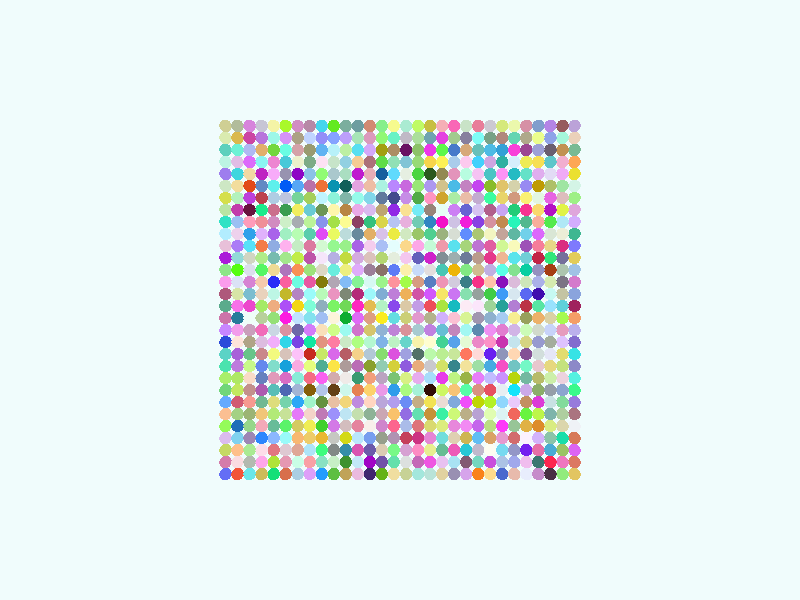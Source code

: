global_settings {
  assumed_gamma 1
}
light_source {
  <-0.6, 1.6, 3.7>*10000
  rgb 1.3
}
camera {
  location <0,0,100>
  look_at <0,0,0>
}
background {
  color rgb < 0.87, 0.97, 0.97 >
}
sphere {
< -29.0, -29.0, 0 >, 1.0

pigment { color rgb < 0.7601851920916589, 0.555963356749682, 0.11842535404014354 >
}}
sphere {
< -29.0, -27.0, 0 >, 1.0

pigment { color rgb < 0.7157039968281776, 0.187657384120254, 0.12193785278672731 >
}}
sphere {
< -29.0, -25.0, 0 >, 1.0

pigment { color rgb < 0.7178533126758904, 0.12778094294829334, 0.9049266058504255 >
}}
sphere {
< -29.0, -23.0, 0 >, 1.0

pigment { color rgb < 0.6784550793265657, 0.1928803948396235, 0.09674222466588878 >
}}
sphere {
< -29.0, -21.0, 0 >, 1.0

pigment { color rgb < 0.8667806195132927, 0.8857193963784332, 0.917737420974147 >
}}
sphere {
< -29.0, -19.0, 0 >, 1.0

pigment { color rgb < 0.40224364158644843, 0.1751352281372479, 0.21698585918966373 >
}}
sphere {
< -29.0, -17.0, 0 >, 1.0

pigment { color rgb < 0.3104410084487005, 0.19872487313549247, 0.7134231594088184 >
}}
sphere {
< -29.0, -15.0, 0 >, 1.0

pigment { color rgb < 0.042303454980138766, 0.9460400203621303, 0.25443617964276966 >
}}
sphere {
< -29.0, -13.0, 0 >, 1.0

pigment { color rgb < 0.09023745237134473, 0.8758907811560586, 0.75018885703272 >
}}
sphere {
< -29.0, -11.0, 0 >, 1.0

pigment { color rgb < 0.26201072150532223, 0.25200138206094447, 0.5788005105035785 >
}}
sphere {
< -29.0, -9.0, 0 >, 1.0

pigment { color rgb < 0.037604720005927184, 0.7646803639040706, 0.7855692267327182 >
}}
sphere {
< -29.0, -7.0, 0 >, 1.0

pigment { color rgb < 0.22747465399941114, 0.14922375111178288, 0.6143031478780236 >
}}
sphere {
< -29.0, -5.0, 0 >, 1.0

pigment { color rgb < 0.49904529799020836, 0.4339875673208248, 0.8373777872220216 >
}}
sphere {
< -29.0, -3.0, 0 >, 1.0

pigment { color rgb < 0.9056911086198581, 0.34274142380483175, 0.13521925360070342 >
}}
sphere {
< -29.0, -1.0, 0 >, 1.0

pigment { color rgb < 0.35007310018340965, 0.016297018884876335, 0.11207579612260865 >
}}
sphere {
< -29.0, 1.0, 0 >, 1.0

pigment { color rgb < 0.2558965705592742, 0.37345829482267, 0.7211395089253397 >
}}
sphere {
< -29.0, 3.0, 0 >, 1.0

pigment { color rgb < 0.6603491261308696, 0.1943856618467953, 0.6058280261150949 >
}}
sphere {
< -29.0, 5.0, 0 >, 1.0

pigment { color rgb < 0.34991580801364197, 0.5417165121292213, 0.7803134674081179 >
}}
sphere {
< -29.0, 7.0, 0 >, 1.0

pigment { color rgb < 0.7570158577759558, 0.6065719141447035, 0.10330656901444302 >
}}
sphere {
< -29.0, 9.0, 0 >, 1.0

pigment { color rgb < 0.20954278928487757, 0.1937880380311363, 0.9811704338406928 >
}}
sphere {
< -29.0, 11.0, 0 >, 1.0

pigment { color rgb < 0.05032204725874678, 0.47471904601050563, 0.28485747233735936 >
}}
sphere {
< -29.0, 13.0, 0 >, 1.0

pigment { color rgb < 0.6497162407883322, 0.4190888150686465, 0.9785535755975415 >
}}
sphere {
< -29.0, 15.0, 0 >, 1.0

pigment { color rgb < 0.7383952025679282, 0.3796708512274676, 0.7104034054132764 >
}}
sphere {
< -29.0, 17.0, 0 >, 1.0

pigment { color rgb < 0.34220306276993007, 0.8704242890815506, 0.23720661977128876 >
}}
sphere {
< -29.0, 19.0, 0 >, 1.0

pigment { color rgb < 0.6591613430507843, 0.9025497100373866, 0.7942390451204306 >
}}
sphere {
< -29.0, 21.0, 0 >, 1.0

pigment { color rgb < 0.8268217004874959, 0.7461321308904696, 0.0298827404909775 >
}}
sphere {
< -29.0, 23.0, 0 >, 1.0

pigment { color rgb < 0.9790000192557575, 0.3847579827451797, 0.09387894586163548 >
}}
sphere {
< -29.0, 25.0, 0 >, 1.0

pigment { color rgb < 0.19142661175504672, 0.4899135853405826, 0.29473339776132557 >
}}
sphere {
< -29.0, 27.0, 0 >, 1.0

pigment { color rgb < 0.831204245510431, 0.636356812906845, 0.4929118878398061 >
}}
sphere {
< -29.0, 29.0, 0 >, 1.0

pigment { color rgb < 0.49782136169577174, 0.3591351127959981, 0.6843895196101367 >
}}
sphere {
< -27.0, -29.0, 0 >, 1.0

pigment { color rgb < 0.28350763075165974, 0.8278796363294665, 0.2063452812859623 >
}}
sphere {
< -27.0, -27.0, 0 >, 1.0

pigment { color rgb < 0.8627265481910578, 0.18250552726037594, 0.5197515439513706 >
}}
sphere {
< -27.0, -25.0, 0 >, 1.0

pigment { color rgb < 0.32304307485654327, 0.5550822600356471, 0.13050966468412228 >
}}
sphere {
< -27.0, -23.0, 0 >, 1.0

pigment { color rgb < 0.00953291306868509, 0.7297378277294437, 0.4017149046540458 >
}}
sphere {
< -27.0, -21.0, 0 >, 1.0

pigment { color rgb < 0.708675134926504, 0.6745180877223335, 0.4109299191857172 >
}}
sphere {
< -27.0, -19.0, 0 >, 1.0

pigment { color rgb < 0.42082949039122297, 0.6149084002428866, 0.3450089827265359 >
}}
sphere {
< -27.0, -17.0, 0 >, 1.0

pigment { color rgb < 0.22365243546960412, 0.7094150649574968, 0.3327300277635583 >
}}
sphere {
< -27.0, -15.0, 0 >, 1.0

pigment { color rgb < 0.2609911689533735, 0.3769249588783037, 0.6255244259601103 >
}}
sphere {
< -27.0, -13.0, 0 >, 1.0

pigment { color rgb < 0.8442706270842116, 0.6437517126584351, 0.7305636454487225 >
}}
sphere {
< -27.0, -11.0, 0 >, 1.0

pigment { color rgb < 0.5541996734105001, 0.7593787008458757, 0.20583325715844536 >
}}
sphere {
< -27.0, -9.0, 0 >, 1.0

pigment { color rgb < 0.7604234438544194, 0.7156923339351461, 0.15957705763368224 >
}}
sphere {
< -27.0, -7.0, 0 >, 1.0

pigment { color rgb < 0.7322896057806108, 0.5420319779229394, 0.9873218364158832 >
}}
sphere {
< -27.0, -5.0, 0 >, 1.0

pigment { color rgb < 0.7886120969999941, 0.33202812827277317, 0.5157072088374869 >
}}
sphere {
< -27.0, -3.0, 0 >, 1.0

pigment { color rgb < 0.37926188450496157, 0.9605980900961261, 0.08009486088620499 >
}}
sphere {
< -27.0, -1.0, 0 >, 1.0

pigment { color rgb < 0.11363334506241585, 0.6297393521917863, 0.7022668144990607 >
}}
sphere {
< -27.0, 1.0, 0 >, 1.0

pigment { color rgb < 0.5500781004331015, 0.5530031876547647, 0.36657521608047816 >
}}
sphere {
< -27.0, 3.0, 0 >, 1.0

pigment { color rgb < 0.19758991921746394, 0.17037693098186146, 0.2292169523420171 >
}}
sphere {
< -27.0, 5.0, 0 >, 1.0

pigment { color rgb < 0.41969344590371405, 0.5610499075662821, 0.4289013508980186 >
}}
sphere {
< -27.0, 7.0, 0 >, 1.0

pigment { color rgb < 0.17926114403582105, 0.16316782874681146, 0.3300931729196478 >
}}
sphere {
< -27.0, 9.0, 0 >, 1.0

pigment { color rgb < 0.6978410390101369, 0.027773323882614553, 0.21557288773624306 >
}}
sphere {
< -27.0, 11.0, 0 >, 1.0

pigment { color rgb < 0.8378062377759984, 0.8534598051386619, 0.6769320175131069 >
}}
sphere {
< -27.0, 13.0, 0 >, 1.0

pigment { color rgb < 0.4338500346985902, 0.8036144238123037, 0.9254435296586866 >
}}
sphere {
< -27.0, 15.0, 0 >, 1.0

pigment { color rgb < 0.75619315185523, 0.8985952841296856, 0.06280977029992463 >
}}
sphere {
< -27.0, 17.0, 0 >, 1.0

pigment { color rgb < 0.7261494488610716, 0.509027854620405, 0.5076206848630339 >
}}
sphere {
< -27.0, 19.0, 0 >, 1.0

pigment { color rgb < 0.3449726717458468, 0.7821748966011708, 0.3611987168668268 >
}}
sphere {
< -27.0, 21.0, 0 >, 1.0

pigment { color rgb < 0.8698362334463723, 0.4068602275725589, 0.9189841127840498 >
}}
sphere {
< -27.0, 23.0, 0 >, 1.0

pigment { color rgb < 0.8887448655543423, 0.42294484831473356, 0.6270911836625852 >
}}
sphere {
< -27.0, 25.0, 0 >, 1.0

pigment { color rgb < 0.5339019987923841, 0.2837287955068112, 0.0861382182482422 >
}}
sphere {
< -27.0, 27.0, 0 >, 1.0

pigment { color rgb < 0.37796581632046566, 0.9336038433263117, 0.7019305988464832 >
}}
sphere {
< -27.0, 29.0, 0 >, 1.0

pigment { color rgb < 0.3029263648521525, 0.10401669005303682, 0.10930058083403704 >
}}
sphere {
< -25.0, -29.0, 0 >, 1.0

pigment { color rgb < 0.0690584964992399, 0.029429709383564373, 0.0573939546194947 >
}}
sphere {
< -25.0, -27.0, 0 >, 1.0

pigment { color rgb < 0.9761393039075567, 0.020676722057127894, 0.07990673127295744 >
}}
sphere {
< -25.0, -25.0, 0 >, 1.0

pigment { color rgb < 0.0669468830675174, 0.4129092459552398, 0.6559352471136045 >
}}
sphere {
< -25.0, -23.0, 0 >, 1.0

pigment { color rgb < 0.25398667443944545, 0.5508708564856765, 0.40396334236898745 >
}}
sphere {
< -25.0, -21.0, 0 >, 1.0

pigment { color rgb < 0.6963183935877515, 0.8390215471919994, 0.22204725446532747 >
}}
sphere {
< -25.0, -19.0, 0 >, 1.0

pigment { color rgb < 0.20733651071418346, 0.4580119614972554, 0.4061667198887883 >
}}
sphere {
< -25.0, -17.0, 0 >, 1.0

pigment { color rgb < 0.5807110438470844, 0.7513611170638427, 0.770121810480758 >
}}
sphere {
< -25.0, -15.0, 0 >, 1.0

pigment { color rgb < 0.3002456158606057, 0.3408389262567555, 0.3966517099854536 >
}}
sphere {
< -25.0, -13.0, 0 >, 1.0

pigment { color rgb < 0.6008590968700739, 0.8611480222354526, 0.3946587088354312 >
}}
sphere {
< -25.0, -11.0, 0 >, 1.0

pigment { color rgb < 0.7911497904636003, 0.6899408204459345, 0.20845826110713017 >
}}
sphere {
< -25.0, -9.0, 0 >, 1.0

pigment { color rgb < 0.7839384302638339, 0.7929913738888934, 0.9278363237706512 >
}}
sphere {
< -25.0, -7.0, 0 >, 1.0

pigment { color rgb < 0.3712036723670542, 0.41722134804417743, 0.3392792051821578 >
}}
sphere {
< -25.0, -5.0, 0 >, 1.0

pigment { color rgb < 0.5711241308282169, 0.6510596652847783, 0.9489308882893941 >
}}
sphere {
< -25.0, -3.0, 0 >, 1.0

pigment { color rgb < 0.6984121357970944, 0.6381054641405199, 0.37004301472444756 >
}}
sphere {
< -25.0, -1.0, 0 >, 1.0

pigment { color rgb < 0.3192775842413391, 0.7594449610455797, 0.9899542039218289 >
}}
sphere {
< -25.0, 1.0, 0 >, 1.0

pigment { color rgb < 0.572669916006526, 0.9431575416697726, 0.8840214727024656 >
}}
sphere {
< -25.0, 3.0, 0 >, 1.0

pigment { color rgb < 0.670065684206015, 0.8277511344885519, 0.43174003676802686 >
}}
sphere {
< -25.0, 5.0, 0 >, 1.0

pigment { color rgb < 0.37474463010688586, 0.04789917017972889, 0.006441708114178879 >
}}
sphere {
< -25.0, 7.0, 0 >, 1.0

pigment { color rgb < 0.03219941717684349, 0.7984174786419899, 0.1934924543832801 >
}}
sphere {
< -25.0, 9.0, 0 >, 1.0

pigment { color rgb < 0.8008576646116314, 0.6790547314278108, 0.24340892311424156 >
}}
sphere {
< -25.0, 11.0, 0 >, 1.0

pigment { color rgb < 0.6949589306798126, 0.7915182023968765, 0.6648376831639576 >
}}
sphere {
< -25.0, 13.0, 0 >, 1.0

pigment { color rgb < 0.08746911402165192, 0.8236611663084504, 0.07206634156517266 >
}}
sphere {
< -25.0, 15.0, 0 >, 1.0

pigment { color rgb < 0.4583180079554905, 0.005638745497697606, 0.5503868474520329 >
}}
sphere {
< -25.0, 17.0, 0 >, 1.0

pigment { color rgb < 0.7961669949566692, 0.12527252017436497, 0.7574679005706463 >
}}
sphere {
< -25.0, 19.0, 0 >, 1.0

pigment { color rgb < 0.4207370458783929, 0.5241763102681157, 0.1397925127279117 >
}}
sphere {
< -25.0, 21.0, 0 >, 1.0

pigment { color rgb < 0.7585793975892983, 0.7090680663680131, 0.9161216614835678 >
}}
sphere {
< -25.0, 23.0, 0 >, 1.0

pigment { color rgb < 0.11338148458979624, 0.56368251221793, 0.5877123492615881 >
}}
sphere {
< -25.0, 25.0, 0 >, 1.0

pigment { color rgb < 0.14272679333209637, 0.11460331676179669, 0.16646331162712202 >
}}
sphere {
< -25.0, 27.0, 0 >, 1.0

pigment { color rgb < 0.27183581904325105, 0.36766216561382226, 0.8037987201512027 >
}}
sphere {
< -25.0, 29.0, 0 >, 1.0

pigment { color rgb < 0.4563474178857453, 0.23017213058724395, 0.7918958643171367 >
}}
sphere {
< -23.0, -29.0, 0 >, 1.0

pigment { color rgb < 0.5653954560885858, 0.26295246849936316, 0.5880071582354253 >
}}
sphere {
< -23.0, -27.0, 0 >, 1.0

pigment { color rgb < 0.04496515604957374, 0.18459609278687739, 0.16611681042583837 >
}}
sphere {
< -23.0, -25.0, 0 >, 1.0

pigment { color rgb < 0.7911699482518355, 0.15818518600359976, 0.38573413571693416 >
}}
sphere {
< -23.0, -23.0, 0 >, 1.0

pigment { color rgb < 0.6527117899214706, 0.4484188696918686, 0.9612555682735052 >
}}
sphere {
< -23.0, -21.0, 0 >, 1.0

pigment { color rgb < 0.7263478494491152, 0.2610153129691255, 0.024494686792454035 >
}}
sphere {
< -23.0, -19.0, 0 >, 1.0

pigment { color rgb < 0.5064214161209432, 0.9240288421187951, 0.0692446266507124 >
}}
sphere {
< -23.0, -17.0, 0 >, 1.0

pigment { color rgb < 0.7172453949093339, 0.0432908163069573, 0.6823595262173497 >
}}
sphere {
< -23.0, -15.0, 0 >, 1.0

pigment { color rgb < 0.25691625733027945, 0.41960967500164226, 0.14260573175715385 >
}}
sphere {
< -23.0, -13.0, 0 >, 1.0

pigment { color rgb < 0.47776270230728446, 0.4960219439049849, 0.14087963441898643 >
}}
sphere {
< -23.0, -11.0, 0 >, 1.0

pigment { color rgb < 0.7987086699701698, 0.5708429224357597, 0.6135792269036622 >
}}
sphere {
< -23.0, -9.0, 0 >, 1.0

pigment { color rgb < 0.641545463497617, 0.7281430317061683, 0.7138082524858688 >
}}
sphere {
< -23.0, -7.0, 0 >, 1.0

pigment { color rgb < 0.30793589990714165, 0.32215795196968566, 0.6257701552471758 >
}}
sphere {
< -23.0, -5.0, 0 >, 1.0

pigment { color rgb < 0.6398180375066367, 0.6982778300554308, 0.5990274796774555 >
}}
sphere {
< -23.0, -3.0, 0 >, 1.0

pigment { color rgb < 0.8399813962592305, 0.44061075317139575, 0.14010967949198216 >
}}
sphere {
< -23.0, -1.0, 0 >, 1.0

pigment { color rgb < 0.09821073351023113, 0.7850288190831736, 0.3655232134128017 >
}}
sphere {
< -23.0, 1.0, 0 >, 1.0

pigment { color rgb < 0.049049135677921796, 0.004119707200312184, 0.4211938032817464 >
}}
sphere {
< -23.0, 3.0, 0 >, 1.0

pigment { color rgb < 0.40802066825592853, 0.44109434575240103, 0.8102196052767972 >
}}
sphere {
< -23.0, 5.0, 0 >, 1.0

pigment { color rgb < 0.30245740564425627, 0.28511499798855133, 0.5195959082744949 >
}}
sphere {
< -23.0, 7.0, 0 >, 1.0

pigment { color rgb < 0.5366658835997231, 0.01653270243333016, 0.06055603512796515 >
}}
sphere {
< -23.0, 9.0, 0 >, 1.0

pigment { color rgb < 0.9174841618799029, 0.20336279154610093, 0.3235633077190666 >
}}
sphere {
< -23.0, 11.0, 0 >, 1.0

pigment { color rgb < 0.7144386516374563, 0.13787291777874788, 0.976809147105227 >
}}
sphere {
< -23.0, 13.0, 0 >, 1.0

pigment { color rgb < 0.9374891557999567, 0.4198765444836853, 0.3269817645741766 >
}}
sphere {
< -23.0, 15.0, 0 >, 1.0

pigment { color rgb < 0.945229515194853, 0.688024175568387, 0.15165083486823305 >
}}
sphere {
< -23.0, 17.0, 0 >, 1.0

pigment { color rgb < 0.7603884689268647, 0.9188717082287485, 0.7513876012813325 >
}}
sphere {
< -23.0, 19.0, 0 >, 1.0

pigment { color rgb < 0.5222500942017059, 0.32694408238338724, 9.850333847435389E-4 >
}}
sphere {
< -23.0, 21.0, 0 >, 1.0

pigment { color rgb < 0.744374532812166, 0.4174754962045608, 0.8542528500701045 >
}}
sphere {
< -23.0, 23.0, 0 >, 1.0

pigment { color rgb < 0.9298754250419058, 0.7390474180111765, 0.08679334533934491 >
}}
sphere {
< -23.0, 25.0, 0 >, 1.0

pigment { color rgb < 0.3354406411201991, 0.3535673977780289, 0.6742752659477341 >
}}
sphere {
< -23.0, 27.0, 0 >, 1.0

pigment { color rgb < 0.832874356279033, 0.9890041682433541, 0.2659849843595604 >
}}
sphere {
< -23.0, 29.0, 0 >, 1.0

pigment { color rgb < 0.21554274503429516, 0.34026743950464766, 0.6118552763750611 >
}}
sphere {
< -21.0, -29.0, 0 >, 1.0

pigment { color rgb < 0.8071970473152318, 0.8458965167137424, 0.9849131939316289 >
}}
sphere {
< -21.0, -27.0, 0 >, 1.0

pigment { color rgb < 0.8702436652575296, 0.510154500700546, 0.8585916058582744 >
}}
sphere {
< -21.0, -25.0, 0 >, 1.0

pigment { color rgb < 0.17421018959533585, 0.014062440786349661, 0.8624808668524043 >
}}
sphere {
< -21.0, -23.0, 0 >, 1.0

pigment { color rgb < 0.9659458662453194, 0.8816051736607047, 0.9971110039834875 >
}}
sphere {
< -21.0, -21.0, 0 >, 1.0

pigment { color rgb < 0.7442591085810218, 0.4391057975542507, 0.06018580630138748 >
}}
sphere {
< -21.0, -19.0, 0 >, 1.0

pigment { color rgb < 0.13920965508012362, 0.9013916334249518, 0.04987266060994522 >
}}
sphere {
< -21.0, -17.0, 0 >, 1.0

pigment { color rgb < 0.5465124873021124, 0.275631522737684, 0.11899253137474353 >
}}
sphere {
< -21.0, -15.0, 0 >, 1.0

pigment { color rgb < 0.5984325001670373, 0.3989337927373726, 0.8051369552629586 >
}}
sphere {
< -21.0, -13.0, 0 >, 1.0

pigment { color rgb < 0.1704040736535336, 0.4797798525794773, 0.3538875418338665 >
}}
sphere {
< -21.0, -11.0, 0 >, 1.0

pigment { color rgb < 0.16996598419014586, 0.9348122097462768, 0.5668192066700997 >
}}
sphere {
< -21.0, -9.0, 0 >, 1.0

pigment { color rgb < 0.22919771942396616, 0.07946510104745286, 0.3000691469630352 >
}}
sphere {
< -21.0, -7.0, 0 >, 1.0

pigment { color rgb < 0.6695747084167265, 0.6551348842255804, 0.22359460063815506 >
}}
sphere {
< -21.0, -5.0, 0 >, 1.0

pigment { color rgb < 0.5972128462315753, 0.9676329217750764, 0.4720157131504368 >
}}
sphere {
< -21.0, -3.0, 0 >, 1.0

pigment { color rgb < 0.3133830924200688, 0.3493074130516777, 0.10688944905821351 >
}}
sphere {
< -21.0, -1.0, 0 >, 1.0

pigment { color rgb < 0.4973753112969296, 0.032466286749304074, 0.05960991171904828 >
}}
sphere {
< -21.0, 1.0, 0 >, 1.0

pigment { color rgb < 0.10186510317146713, 0.1362533644869539, 0.8871670202012213 >
}}
sphere {
< -21.0, 3.0, 0 >, 1.0

pigment { color rgb < 0.6127029269179047, 0.7913030925151177, 0.48489318414100946 >
}}
sphere {
< -21.0, 5.0, 0 >, 1.0

pigment { color rgb < 0.0021445863411958532, 0.6171142907805014, 0.35745336056140997 >
}}
sphere {
< -21.0, 7.0, 0 >, 1.0

pigment { color rgb < 0.16116076081864306, 0.6244608198590199, 0.6790788402570803 >
}}
sphere {
< -21.0, 9.0, 0 >, 1.0

pigment { color rgb < 0.33839606606294825, 0.08424826841697519, 0.4709813807636405 >
}}
sphere {
< -21.0, 11.0, 0 >, 1.0

pigment { color rgb < 0.16447918692198438, 0.6379514531203978, 0.8217345955393878 >
}}
sphere {
< -21.0, 13.0, 0 >, 1.0

pigment { color rgb < 0.08235075326089969, 0.4796360556780893, 0.2691682813472456 >
}}
sphere {
< -21.0, 15.0, 0 >, 1.0

pigment { color rgb < 0.9238334553439584, 0.03134966898842795, 0.28150075527657237 >
}}
sphere {
< -21.0, 17.0, 0 >, 1.0

pigment { color rgb < 0.9550786380017542, 0.8726667101000231, 0.17426434408674052 >
}}
sphere {
< -21.0, 19.0, 0 >, 1.0

pigment { color rgb < 0.3139360454966471, 0.2543524570426765, 0.8886594984361319 >
}}
sphere {
< -21.0, 21.0, 0 >, 1.0

pigment { color rgb < 0.13096669833588348, 0.759153516753888, 0.5796795752395963 >
}}
sphere {
< -21.0, 23.0, 0 >, 1.0

pigment { color rgb < 0.8566603250227232, 0.8327255096313221, 0.09200926351179828 >
}}
sphere {
< -21.0, 25.0, 0 >, 1.0

pigment { color rgb < 0.3331535982596706, 0.061148083558016486, 0.2863386688880596 >
}}
sphere {
< -21.0, 27.0, 0 >, 1.0

pigment { color rgb < 0.42974193921200554, 0.3956261620430682, 0.2528952346198392 >
}}
sphere {
< -21.0, 29.0, 0 >, 1.0

pigment { color rgb < 0.6689966519726186, 0.2808701646648635, 0.3759460373563528 >
}}
sphere {
< -19.0, -29.0, 0 >, 1.0

pigment { color rgb < 0.8087143449881571, 0.49035828306719065, 0.4143493365240908 >
}}
sphere {
< -19.0, -27.0, 0 >, 1.0

pigment { color rgb < 0.3511926881010865, 0.3914230501656393, 0.8366394437831999 >
}}
sphere {
< -19.0, -25.0, 0 >, 1.0

pigment { color rgb < 0.29372028333905476, 0.3104592359225591, 0.5689202568289731 >
}}
sphere {
< -19.0, -23.0, 0 >, 1.0

pigment { color rgb < 0.6460863857810052, 0.15086543385251683, 0.15243506649219585 >
}}
sphere {
< -19.0, -21.0, 0 >, 1.0

pigment { color rgb < 0.3092740866341702, 0.5560251388164668, 0.310120571463534 >
}}
sphere {
< -19.0, -19.0, 0 >, 1.0

pigment { color rgb < 0.880983581230338, 0.1329801838142619, 0.10874889955829825 >
}}
sphere {
< -19.0, -17.0, 0 >, 1.0

pigment { color rgb < 0.8158736829475822, 0.5931060012053495, 0.9740566871790506 >
}}
sphere {
< -19.0, -15.0, 0 >, 1.0

pigment { color rgb < 0.006825956080473983, 0.7654142013109754, 0.9601274737752751 >
}}
sphere {
< -19.0, -13.0, 0 >, 1.0

pigment { color rgb < 0.4783995216632623, 0.6679803820327431, 0.003679936553893426 >
}}
sphere {
< -19.0, -11.0, 0 >, 1.0

pigment { color rgb < 0.1656368384156338, 0.5508306028201564, 0.5455186285013889 >
}}
sphere {
< -19.0, -9.0, 0 >, 1.0

pigment { color rgb < 0.9976810416029864, 0.6826569764559415, 0.45152795690191516 >
}}
sphere {
< -19.0, -7.0, 0 >, 1.0

pigment { color rgb < 0.5523453133407988, 0.7757631410584438, 0.8477177762562375 >
}}
sphere {
< -19.0, -5.0, 0 >, 1.0

pigment { color rgb < 0.6380356163937796, 0.45493135961553466, 0.7905052576816097 >
}}
sphere {
< -19.0, -3.0, 0 >, 1.0

pigment { color rgb < 0.9209491655536146, 0.8508086860821616, 0.2881686866608518 >
}}
sphere {
< -19.0, -1.0, 0 >, 1.0

pigment { color rgb < 0.4439299470360948, 0.20900715787894197, 0.6482563800307107 >
}}
sphere {
< -19.0, 1.0, 0 >, 1.0

pigment { color rgb < 0.6828655696647093, 0.799837013393259, 0.8715904913124756 >
}}
sphere {
< -19.0, 3.0, 0 >, 1.0

pigment { color rgb < 0.7115044165147603, 0.4947067188868044, 0.7004539787828775 >
}}
sphere {
< -19.0, 5.0, 0 >, 1.0

pigment { color rgb < 0.23250178331475435, 0.7596051097042408, 0.2768235777761825 >
}}
sphere {
< -19.0, 7.0, 0 >, 1.0

pigment { color rgb < 0.10322979249853825, 0.7726514894481026, 0.8426819727341993 >
}}
sphere {
< -19.0, 9.0, 0 >, 1.0

pigment { color rgb < 0.9476891727068629, 0.9584813570190159, 0.4950988382670892 >
}}
sphere {
< -19.0, 11.0, 0 >, 1.0

pigment { color rgb < 0.11350315826659862, 0.4718734600410288, 0.3597343247048803 >
}}
sphere {
< -19.0, 13.0, 0 >, 1.0

pigment { color rgb < 0.021168965119956473, 0.917236084942029, 0.49326462117079906 >
}}
sphere {
< -19.0, 15.0, 0 >, 1.0

pigment { color rgb < 0.01598353622705595, 0.6018810400729955, 0.18464276033852944 >
}}
sphere {
< -19.0, 17.0, 0 >, 1.0

pigment { color rgb < 0.6386823866343924, 0.31873053727790135, 0.21036693854160948 >
}}
sphere {
< -19.0, 19.0, 0 >, 1.0

pigment { color rgb < 0.665734369911704, 0.6443797213333418, 0.4065386410250684 >
}}
sphere {
< -19.0, 21.0, 0 >, 1.0

pigment { color rgb < 0.018656262066504725, 0.4989101269327254, 0.5487496405384394 >
}}
sphere {
< -19.0, 23.0, 0 >, 1.0

pigment { color rgb < 0.6659788824068602, 0.8561476153254446, 0.974864102953002 >
}}
sphere {
< -19.0, 25.0, 0 >, 1.0

pigment { color rgb < 0.9416238206063949, 0.050222936735016876, 0.6972826628848936 >
}}
sphere {
< -19.0, 27.0, 0 >, 1.0

pigment { color rgb < 0.1250513843414892, 0.6638706582644958, 0.4451719769923801 >
}}
sphere {
< -19.0, 29.0, 0 >, 1.0

pigment { color rgb < 0.832383603680354, 0.9412623369336919, 0.4105700890676075 >
}}
sphere {
< -17.0, -29.0, 0 >, 1.0

pigment { color rgb < 0.06789308955503481, 0.13831087252457996, 0.6158622594978578 >
}}
sphere {
< -17.0, -27.0, 0 >, 1.0

pigment { color rgb < 0.40686318337641614, 0.5432680018893679, 0.7845427533178697 >
}}
sphere {
< -17.0, -25.0, 0 >, 1.0

pigment { color rgb < 0.18151064495935376, 0.6976446727213435, 0.8721410526613798 >
}}
sphere {
< -17.0, -23.0, 0 >, 1.0

pigment { color rgb < 0.7854741350275734, 0.3246830733957955, 0.6205869849703933 >
}}
sphere {
< -17.0, -21.0, 0 >, 1.0

pigment { color rgb < 0.9778871921540608, 0.041176607217258576, 0.9490756180259287 >
}}
sphere {
< -17.0, -19.0, 0 >, 1.0

pigment { color rgb < 0.7165546660788092, 0.8982023752098405, 0.8965579968581043 >
}}
sphere {
< -17.0, -17.0, 0 >, 1.0

pigment { color rgb < 0.27298010124087435, 0.6722881648580272, 0.9750525300520093 >
}}
sphere {
< -17.0, -15.0, 0 >, 1.0

pigment { color rgb < 0.7928039975672069, 0.8589763420918355, 0.8873066598237053 >
}}
sphere {
< -17.0, -13.0, 0 >, 1.0

pigment { color rgb < 0.5880995395943668, 0.2851806122137063, 0.9947945703444071 >
}}
sphere {
< -17.0, -11.0, 0 >, 1.0

pigment { color rgb < 0.9102995130584423, 0.07555580101257187, 0.5577208589910122 >
}}
sphere {
< -17.0, -9.0, 0 >, 1.0

pigment { color rgb < 0.2709603509626842, 0.2998466693807401, 0.4913012952960495 >
}}
sphere {
< -17.0, -7.0, 0 >, 1.0

pigment { color rgb < 0.5780148743507633, 0.03384067480741848, 0.4301280620061444 >
}}
sphere {
< -17.0, -5.0, 0 >, 1.0

pigment { color rgb < 0.7582305936733083, 0.20426760410839384, 0.631968988862778 >
}}
sphere {
< -17.0, -3.0, 0 >, 1.0

pigment { color rgb < 0.38435308839466464, 0.5951793637122245, 0.8819837645437644 >
}}
sphere {
< -17.0, -1.0, 0 >, 1.0

pigment { color rgb < 0.019033736446387062, 0.3569610234089229, 0.31841312852836456 >
}}
sphere {
< -17.0, 1.0, 0 >, 1.0

pigment { color rgb < 0.04908511218909817, 0.3286735822288862, 0.9202135548935527 >
}}
sphere {
< -17.0, 3.0, 0 >, 1.0

pigment { color rgb < 0.24854383247611544, 0.005960030900729718, 0.494229689841468 >
}}
sphere {
< -17.0, 5.0, 0 >, 1.0

pigment { color rgb < 0.10162150403164927, 0.9898723994666885, 0.8008910708321807 >
}}
sphere {
< -17.0, 7.0, 0 >, 1.0

pigment { color rgb < 0.8508637047777687, 0.46571721768179164, 0.29153839758995015 >
}}
sphere {
< -17.0, 9.0, 0 >, 1.0

pigment { color rgb < 0.6315015812034674, 0.9279574307410606, 0.29700522159318044 >
}}
sphere {
< -17.0, 11.0, 0 >, 1.0

pigment { color rgb < 0.5484907883856519, 0.3693071328302735, 0.31646874911841916 >
}}
sphere {
< -17.0, 13.0, 0 >, 1.0

pigment { color rgb < 0.5404936409137966, 0.25517654091396946, 0.07715372434686929 >
}}
sphere {
< -17.0, 15.0, 0 >, 1.0

pigment { color rgb < 0.578924959834274, 0.37202926687492965, 0.8859763614944353 >
}}
sphere {
< -17.0, 17.0, 0 >, 1.0

pigment { color rgb < 0.808269067736978, 0.6589940368064422, 0.14272943951314299 >
}}
sphere {
< -17.0, 19.0, 0 >, 1.0

pigment { color rgb < 0.7438003750289676, 0.5508495774906791, 0.14308065995947605 >
}}
sphere {
< -17.0, 21.0, 0 >, 1.0

pigment { color rgb < 0.9701244536032805, 0.29188832786771746, 0.9135502287356572 >
}}
sphere {
< -17.0, 23.0, 0 >, 1.0

pigment { color rgb < 0.02815270246327506, 0.4331940696526446, 0.3637428928374947 >
}}
sphere {
< -17.0, 25.0, 0 >, 1.0

pigment { color rgb < 0.03493985545432743, 0.35801115285053975, 0.6693024139631144 >
}}
sphere {
< -17.0, 27.0, 0 >, 1.0

pigment { color rgb < 0.4322564590820924, 0.24393046217370373, 0.20447460620941105 >
}}
sphere {
< -17.0, 29.0, 0 >, 1.0

pigment { color rgb < 0.6681058595094888, 0.8114750931510424, 0.19838332221536437 >
}}
sphere {
< -15.0, -29.0, 0 >, 1.0

pigment { color rgb < 0.9904567233116883, 0.7108284374122438, 0.26307625596956075 >
}}
sphere {
< -15.0, -27.0, 0 >, 1.0

pigment { color rgb < 0.5855409666250755, 0.07867369629884768, 0.7128698311708304 >
}}
sphere {
< -15.0, -25.0, 0 >, 1.0

pigment { color rgb < 0.984519263520722, 0.9806290390856968, 0.8827256898673225 >
}}
sphere {
< -15.0, -23.0, 0 >, 1.0

pigment { color rgb < 0.6935317992498883, 0.36696074327690476, 0.12891681906323882 >
}}
sphere {
< -15.0, -21.0, 0 >, 1.0

pigment { color rgb < 0.4965547409277936, 0.7187180636278271, 0.22840972019540673 >
}}
sphere {
< -15.0, -19.0, 0 >, 1.0

pigment { color rgb < 0.741721950196483, 0.9837889556468938, 0.44078434564098856 >
}}
sphere {
< -15.0, -17.0, 0 >, 1.0

pigment { color rgb < 0.4512302386810396, 0.878288248702018, 0.020240918160079113 >
}}
sphere {
< -15.0, -15.0, 0 >, 1.0

pigment { color rgb < 0.794284348899193, 0.0829818766829129, 0.12316273870021566 >
}}
sphere {
< -15.0, -13.0, 0 >, 1.0

pigment { color rgb < 0.5408359620890152, 0.4971788058780128, 0.995721356928758 >
}}
sphere {
< -15.0, -11.0, 0 >, 1.0

pigment { color rgb < 0.06264189179875446, 0.4065035778230778, 0.7541441072890918 >
}}
sphere {
< -15.0, -9.0, 0 >, 1.0

pigment { color rgb < 0.1412715442952186, 0.014053248451684874, 0.877073450588225 >
}}
sphere {
< -15.0, -7.0, 0 >, 1.0

pigment { color rgb < 0.9619382020790769, 0.288596588100383, 0.5680834134510758 >
}}
sphere {
< -15.0, -5.0, 0 >, 1.0

pigment { color rgb < 0.8529750459183951, 0.27635093384083564, 0.8843050455806555 >
}}
sphere {
< -15.0, -3.0, 0 >, 1.0

pigment { color rgb < 0.2670590378757042, 0.43154782998550223, 0.6160872534093306 >
}}
sphere {
< -15.0, -1.0, 0 >, 1.0

pigment { color rgb < 0.3384355096000693, 0.6610325285160035, 0.31302628459003023 >
}}
sphere {
< -15.0, 1.0, 0 >, 1.0

pigment { color rgb < 0.05100086865108178, 0.6050619024630358, 0.058719757286262886 >
}}
sphere {
< -15.0, 3.0, 0 >, 1.0

pigment { color rgb < 0.9867731436218171, 0.5504174504982331, 0.4008890230263299 >
}}
sphere {
< -15.0, 5.0, 0 >, 1.0

pigment { color rgb < 0.5217818747379249, 0.43009012173207406, 0.7518558450623772 >
}}
sphere {
< -15.0, 7.0, 0 >, 1.0

pigment { color rgb < 0.7848908811563298, 0.038639296344597285, 0.2599451581843313 >
}}
sphere {
< -15.0, 9.0, 0 >, 1.0

pigment { color rgb < 0.7512766449856058, 0.10817787669120782, 0.3579508372693836 >
}}
sphere {
< -15.0, 11.0, 0 >, 1.0

pigment { color rgb < 0.8922115876071695, 0.9130574754539716, 0.5356612674335636 >
}}
sphere {
< -15.0, 13.0, 0 >, 1.0

pigment { color rgb < 0.6620862215574908, 0.283523202986083, 0.3512147926161838 >
}}
sphere {
< -15.0, 15.0, 0 >, 1.0

pigment { color rgb < 0.4397166041713467, 0.1173657851217933, 0.25760669095598454 >
}}
sphere {
< -15.0, 17.0, 0 >, 1.0

pigment { color rgb < 0.0429623380761055, 0.9709298935482321, 0.3505363387445868 >
}}
sphere {
< -15.0, 19.0, 0 >, 1.0

pigment { color rgb < 0.250960989713929, 0.5015166426614905, 0.02214420671460582 >
}}
sphere {
< -15.0, 21.0, 0 >, 1.0

pigment { color rgb < 0.06989754305854834, 0.5520105088672523, 0.55713017051685 >
}}
sphere {
< -15.0, 23.0, 0 >, 1.0

pigment { color rgb < 0.6194057680351555, 0.3746882803556352, 0.753367527195517 >
}}
sphere {
< -15.0, 25.0, 0 >, 1.0

pigment { color rgb < 0.07365322815559161, 0.49704294085347256, 0.7777880139530533 >
}}
sphere {
< -15.0, 27.0, 0 >, 1.0

pigment { color rgb < 0.18859625816475578, 0.3624960959938065, 0.24399315006403666 >
}}
sphere {
< -15.0, 29.0, 0 >, 1.0

pigment { color rgb < 0.6044835874880055, 0.5828795474845747, 0.6466827336567171 >
}}
sphere {
< -13.0, -29.0, 0 >, 1.0

pigment { color rgb < 0.9446261590693051, 0.2239965143538215, 0.01124636414183977 >
}}
sphere {
< -13.0, -27.0, 0 >, 1.0

pigment { color rgb < 0.17475826570799913, 0.6796947184069769, 0.520662342947581 >
}}
sphere {
< -13.0, -25.0, 0 >, 1.0

pigment { color rgb < 0.5285265652658697, 0.4876324832625999, 0.6016767660243388 >
}}
sphere {
< -13.0, -23.0, 0 >, 1.0

pigment { color rgb < 0.11809749241000655, 0.511956814420222, 0.9010119018912356 >
}}
sphere {
< -13.0, -21.0, 0 >, 1.0

pigment { color rgb < 0.5536555351321732, 0.13238577304930388, 0.8403698155157744 >
}}
sphere {
< -13.0, -19.0, 0 >, 1.0

pigment { color rgb < 0.4818931992862223, 0.3620174095688382, 0.649260779495384 >
}}
sphere {
< -13.0, -17.0, 0 >, 1.0

pigment { color rgb < 0.5231560894351652, 0.6696614749615596, 6.296999542121373E-4 >
}}
sphere {
< -13.0, -15.0, 0 >, 1.0

pigment { color rgb < 0.6954568819510643, 0.28769643728894756, 0.22065653671234364 >
}}
sphere {
< -13.0, -13.0, 0 >, 1.0

pigment { color rgb < 0.79779358906072, 0.20584559019873117, 0.9357198306639111 >
}}
sphere {
< -13.0, -11.0, 0 >, 1.0

pigment { color rgb < 0.3396415300314912, 0.73715029849564, 0.3756706628770746 >
}}
sphere {
< -13.0, -9.0, 0 >, 1.0

pigment { color rgb < 0.9870501262153266, 0.7024274387222691, 0.689851046074189 >
}}
sphere {
< -13.0, -7.0, 0 >, 1.0

pigment { color rgb < 0.8311395486784907, 0.24346267966047153, 0.5709783804714184 >
}}
sphere {
< -13.0, -5.0, 0 >, 1.0

pigment { color rgb < 0.10768457764312533, 0.2518247637599065, 0.42587925849949226 >
}}
sphere {
< -13.0, -3.0, 0 >, 1.0

pigment { color rgb < 0.35564244506710385, 0.3054886721887753, 0.4347739336979265 >
}}
sphere {
< -13.0, -1.0, 0 >, 1.0

pigment { color rgb < 0.9648882627491622, 0.7887228633978693, 0.9660548245930225 >
}}
sphere {
< -13.0, 1.0, 0 >, 1.0

pigment { color rgb < 0.3029221740090744, 0.35758422309666027, 0.33942522290547195 >
}}
sphere {
< -13.0, 3.0, 0 >, 1.0

pigment { color rgb < 0.911868082868478, 0.02934656189968632, 0.24297895560564986 >
}}
sphere {
< -13.0, 5.0, 0 >, 1.0

pigment { color rgb < 0.622286292832643, 0.505406994528362, 0.2740969663975348 >
}}
sphere {
< -13.0, 7.0, 0 >, 1.0

pigment { color rgb < 0.49374464448239763, 0.3295104742376842, 0.26336126348575695 >
}}
sphere {
< -13.0, 9.0, 0 >, 1.0

pigment { color rgb < 0.5117833451737892, 0.1738061120052553, 0.652210319492588 >
}}
sphere {
< -13.0, 11.0, 0 >, 1.0

pigment { color rgb < 0.4000076752807862, 0.5657945788175992, 0.16930834444902576 >
}}
sphere {
< -13.0, 13.0, 0 >, 1.0

pigment { color rgb < 0.24636763111336568, 0.0511173992471764, 0.7589698150180818 >
}}
sphere {
< -13.0, 15.0, 0 >, 1.0

pigment { color rgb < 0.6647426517376035, 0.5464021847554957, 0.872151053939844 >
}}
sphere {
< -13.0, 17.0, 0 >, 1.0

pigment { color rgb < 0.5407375283365979, 0.40652261358709973, 0.6325554256893033 >
}}
sphere {
< -13.0, 19.0, 0 >, 1.0

pigment { color rgb < 0.5531301535144082, 0.05718413403291833, 0.8730588484295575 >
}}
sphere {
< -13.0, 21.0, 0 >, 1.0

pigment { color rgb < 0.9178665173461537, 0.5474569282485815, 0.8932082136671468 >
}}
sphere {
< -13.0, 23.0, 0 >, 1.0

pigment { color rgb < 0.05338975264363466, 0.6363388282709099, 0.9730867968500445 >
}}
sphere {
< -13.0, 25.0, 0 >, 1.0

pigment { color rgb < 0.13486235845788885, 0.5256825789761742, 0.48596500382583085 >
}}
sphere {
< -13.0, 27.0, 0 >, 1.0

pigment { color rgb < 0.21184115207635756, 0.9751797059329348, 0.922427566174177 >
}}
sphere {
< -13.0, 29.0, 0 >, 1.0

pigment { color rgb < 0.8085992094460653, 0.20628026501741015, 0.3182276283545411 >
}}
sphere {
< -11.0, -29.0, 0 >, 1.0

pigment { color rgb < 0.6709054788186488, 0.37323514848446837, 0.8334396397642101 >
}}
sphere {
< -11.0, -27.0, 0 >, 1.0

pigment { color rgb < 0.22382613169082022, 0.10551641850310489, 0.17006942061040975 >
}}
sphere {
< -11.0, -25.0, 0 >, 1.0

pigment { color rgb < 0.02086539180163316, 0.579314384619048, 0.6628161530102762 >
}}
sphere {
< -11.0, -23.0, 0 >, 1.0

pigment { color rgb < 0.6197992525531689, 0.462767251578476, 0.0849434214302831 >
}}
sphere {
< -11.0, -21.0, 0 >, 1.0

pigment { color rgb < 0.8906137504760915, 0.2559246862457505, 0.8927407450584531 >
}}
sphere {
< -11.0, -19.0, 0 >, 1.0

pigment { color rgb < 0.49591879023986696, 0.42924161163791463, 0.24739513381006428 >
}}
sphere {
< -11.0, -17.0, 0 >, 1.0

pigment { color rgb < 0.8743927372220544, 0.07681224357785821, 0.9561178979871138 >
}}
sphere {
< -11.0, -15.0, 0 >, 1.0

pigment { color rgb < 0.09476080108498297, 0.9823371553958308, 0.3930066561500166 >
}}
sphere {
< -11.0, -13.0, 0 >, 1.0

pigment { color rgb < 0.3239782360021721, 0.45505961963960717, 0.06341118629888587 >
}}
sphere {
< -11.0, -11.0, 0 >, 1.0

pigment { color rgb < 0.889033874875857, 0.7686616711796876, 0.32899075649318454 >
}}
sphere {
< -11.0, -9.0, 0 >, 1.0

pigment { color rgb < 0.9915941796303243, 0.18511029495818043, 0.11409377939992726 >
}}
sphere {
< -11.0, -7.0, 0 >, 1.0

pigment { color rgb < 0.7784960440457217, 0.9599949466142014, 0.6608706110961627 >
}}
sphere {
< -11.0, -5.0, 0 >, 1.0

pigment { color rgb < 0.3601176321622569, 0.9336909837244772, 0.8894058342924572 >
}}
sphere {
< -11.0, -3.0, 0 >, 1.0

pigment { color rgb < 0.689245148422844, 0.9030810160084107, 0.2951571914607922 >
}}
sphere {
< -11.0, -1.0, 0 >, 1.0

pigment { color rgb < 0.9753044368543707, 0.833621640321761, 0.9095959995239952 >
}}
sphere {
< -11.0, 1.0, 0 >, 1.0

pigment { color rgb < 0.2409287183639296, 0.7438169679829115, 0.42787782802051233 >
}}
sphere {
< -11.0, 3.0, 0 >, 1.0

pigment { color rgb < 0.040645175013808044, 0.20707473158640988, 0.2420401498050304 >
}}
sphere {
< -11.0, 5.0, 0 >, 1.0

pigment { color rgb < 0.22156602000969594, 0.8062163500811489, 0.22660144264609472 >
}}
sphere {
< -11.0, 7.0, 0 >, 1.0

pigment { color rgb < 0.14925101925790385, 0.1914767646495047, 0.3199054084051629 >
}}
sphere {
< -11.0, 9.0, 0 >, 1.0

pigment { color rgb < 0.3834665806572779, 0.6629169522763582, 0.19600365771636952 >
}}
sphere {
< -11.0, 11.0, 0 >, 1.0

pigment { color rgb < 0.11843467943952879, 0.266819828003068, 0.9870511919472531 >
}}
sphere {
< -11.0, 13.0, 0 >, 1.0

pigment { color rgb < 0.8801764437186972, 0.012792511532926265, 0.6951532110124495 >
}}
sphere {
< -11.0, 15.0, 0 >, 1.0

pigment { color rgb < 0.13034195554242778, 0.1269257355331983, 0.6457067310329573 >
}}
sphere {
< -11.0, 17.0, 0 >, 1.0

pigment { color rgb < 0.8208653953039822, 0.5076155189120134, 0.39408671223535596 >
}}
sphere {
< -11.0, 19.0, 0 >, 1.0

pigment { color rgb < 0.5444234056232519, 0.22281450082749465, 0.5305773679373196 >
}}
sphere {
< -11.0, 21.0, 0 >, 1.0

pigment { color rgb < 0.47684578358735097, 0.9782691477727006, 0.7477541437754701 >
}}
sphere {
< -11.0, 23.0, 0 >, 1.0

pigment { color rgb < 0.9724075406713771, 0.5917784396152342, 0.8572340872573232 >
}}
sphere {
< -11.0, 25.0, 0 >, 1.0

pigment { color rgb < 0.6711178851214484, 0.3956693873480813, 0.19132259678642027 >
}}
sphere {
< -11.0, 27.0, 0 >, 1.0

pigment { color rgb < 0.2408194081217555, 0.21343729900978714, 0.3441238969201683 >
}}
sphere {
< -11.0, 29.0, 0 >, 1.0

pigment { color rgb < 0.5864766090471446, 0.7656519935910663, 0.5707495861566512 >
}}
sphere {
< -9.0, -29.0, 0 >, 1.0

pigment { color rgb < 0.31642441858734494, 0.28070641622859094, 0.4458760038714712 >
}}
sphere {
< -9.0, -27.0, 0 >, 1.0

pigment { color rgb < 0.39567063221580023, 0.7632995068347669, 0.8994922328938886 >
}}
sphere {
< -9.0, -25.0, 0 >, 1.0

pigment { color rgb < 0.852089272257697, 0.10037982590636507, 0.47971402356298176 >
}}
sphere {
< -9.0, -23.0, 0 >, 1.0

pigment { color rgb < 0.7376393384891576, 0.6326001120070213, 0.4435834340643091 >
}}
sphere {
< -9.0, -21.0, 0 >, 1.0

pigment { color rgb < 0.7996324184997464, 0.2404242509181389, 0.7050380611906502 >
}}
sphere {
< -9.0, -19.0, 0 >, 1.0

pigment { color rgb < 0.6105933442228612, 0.9433895986549584, 0.18484150086482465 >
}}
sphere {
< -9.0, -17.0, 0 >, 1.0

pigment { color rgb < 0.21685977835495063, 0.39897846862303765, 0.7163088766931959 >
}}
sphere {
< -9.0, -15.0, 0 >, 1.0

pigment { color rgb < 0.9336627228587743, 0.5500490810448222, 0.18181653516279384 >
}}
sphere {
< -9.0, -13.0, 0 >, 1.0

pigment { color rgb < 0.5120882542720023, 0.8977141175453512, 0.2283181708731149 >
}}
sphere {
< -9.0, -11.0, 0 >, 1.0

pigment { color rgb < 0.036394042886824685, 0.23561013056946334, 0.26072449649800034 >
}}
sphere {
< -9.0, -9.0, 0 >, 1.0

pigment { color rgb < 0.5743747125089028, 0.7982724729484927, 0.327211077262753 >
}}
sphere {
< -9.0, -7.0, 0 >, 1.0

pigment { color rgb < 0.09629063912249247, 0.3603270022326267, 0.8289596589593826 >
}}
sphere {
< -9.0, -5.0, 0 >, 1.0

pigment { color rgb < 0.5440824767010279, 0.237952699997661, 0.4960580176489183 >
}}
sphere {
< -9.0, -3.0, 0 >, 1.0

pigment { color rgb < 0.9699948196470238, 0.5343548264709129, 0.6510673264726345 >
}}
sphere {
< -9.0, -1.0, 0 >, 1.0

pigment { color rgb < 0.008406195264385463, 0.49707637694157447, 0.5255511723991473 >
}}
sphere {
< -9.0, 1.0, 0 >, 1.0

pigment { color rgb < 0.5991112768979773, 0.17824870621240718, 0.8849323554322265 >
}}
sphere {
< -9.0, 3.0, 0 >, 1.0

pigment { color rgb < 0.6414788158037832, 0.5972444890713359, 0.7230915540214782 >
}}
sphere {
< -9.0, 5.0, 0 >, 1.0

pigment { color rgb < 0.8469528861959985, 0.46026016926040236, 0.0024056368856338883 >
}}
sphere {
< -9.0, 7.0, 0 >, 1.0

pigment { color rgb < 0.33952737937348376, 0.4231748627412577, 0.4310875806182788 >
}}
sphere {
< -9.0, 9.0, 0 >, 1.0

pigment { color rgb < 0.10190961172094481, 0.7529309850388074, 0.8560292549584392 >
}}
sphere {
< -9.0, 11.0, 0 >, 1.0

pigment { color rgb < 0.6784183987163351, 0.731461050506386, 0.6610193424208505 >
}}
sphere {
< -9.0, 13.0, 0 >, 1.0

pigment { color rgb < 0.6153318891240137, 0.5397110892443894, 0.7786935824966034 >
}}
sphere {
< -9.0, 15.0, 0 >, 1.0

pigment { color rgb < 0.6034112327069078, 0.21231855875384953, 0.9064340603444017 >
}}
sphere {
< -9.0, 17.0, 0 >, 1.0

pigment { color rgb < 0.4097896448622672, 0.8410793859242421, 0.37709573849514866 >
}}
sphere {
< -9.0, 19.0, 0 >, 1.0

pigment { color rgb < 0.06796356483676003, 0.49443131294703424, 0.7875957701988565 >
}}
sphere {
< -9.0, 21.0, 0 >, 1.0

pigment { color rgb < 0.7646987822705179, 0.29411826311562417, 0.49827742730289604 >
}}
sphere {
< -9.0, 23.0, 0 >, 1.0

pigment { color rgb < 0.3983283276924615, 0.6020194779795818, 0.8344620907784885 >
}}
sphere {
< -9.0, 25.0, 0 >, 1.0

pigment { color rgb < 0.06235810491644922, 0.19425556399807808, 0.5911851727983424 >
}}
sphere {
< -9.0, 27.0, 0 >, 1.0

pigment { color rgb < 0.36113895624710424, 0.5952227231421834, 0.27382306523577804 >
}}
sphere {
< -9.0, 29.0, 0 >, 1.0

pigment { color rgb < 0.9445419731628864, 0.1368863404992966, 0.46637282405598113 >
}}
sphere {
< -7.0, -29.0, 0 >, 1.0

pigment { color rgb < 0.7492736291374328, 0.642215238719189, 0.3510068649132312 >
}}
sphere {
< -7.0, -27.0, 0 >, 1.0

pigment { color rgb < 0.80845695522104, 0.5331411173103642, 0.8752902844520344 >
}}
sphere {
< -7.0, -25.0, 0 >, 1.0

pigment { color rgb < 0.13346077629552533, 0.5108992120392322, 0.2961048920317114 >
}}
sphere {
< -7.0, -23.0, 0 >, 1.0

pigment { color rgb < 0.16597689153022388, 0.7308741067134243, 0.7190792929084157 >
}}
sphere {
< -7.0, -21.0, 0 >, 1.0

pigment { color rgb < 0.7191609497721243, 0.8406915193142789, 0.20814041214495305 >
}}
sphere {
< -7.0, -19.0, 0 >, 1.0

pigment { color rgb < 0.040876583814858036, 0.8710722407610227, 0.372811395896973 >
}}
sphere {
< -7.0, -17.0, 0 >, 1.0

pigment { color rgb < 0.8254273457112763, 0.706336329329269, 0.6563193995937188 >
}}
sphere {
< -7.0, -15.0, 0 >, 1.0

pigment { color rgb < 0.6089247785734491, 0.9327812392347249, 0.12641132386716758 >
}}
sphere {
< -7.0, -13.0, 0 >, 1.0

pigment { color rgb < 0.7992806298644858, 0.045722378725638224, 0.8231561971958387 >
}}
sphere {
< -7.0, -11.0, 0 >, 1.0

pigment { color rgb < 0.6531779046298668, 0.7571273358099426, 0.13424483704602752 >
}}
sphere {
< -7.0, -9.0, 0 >, 1.0

pigment { color rgb < 0.4895771319017116, 0.8566200031345609, 0.2869297544232631 >
}}
sphere {
< -7.0, -7.0, 0 >, 1.0

pigment { color rgb < 0.05402186884742932, 0.6432785239130797, 0.30202070345558785 >
}}
sphere {
< -7.0, -5.0, 0 >, 1.0

pigment { color rgb < 0.13172492339932962, 0.5217085468735698, 0.6670438633170084 >
}}
sphere {
< -7.0, -3.0, 0 >, 1.0

pigment { color rgb < 0.6371959403387198, 0.4358070040301534, 0.9771449237782462 >
}}
sphere {
< -7.0, -1.0, 0 >, 1.0

pigment { color rgb < 0.4016035827874158, 0.7802502601638938, 0.05125762141655765 >
}}
sphere {
< -7.0, 1.0, 0 >, 1.0

pigment { color rgb < 0.9243353579646766, 0.7928317133377645, 0.13622984310986086 >
}}
sphere {
< -7.0, 3.0, 0 >, 1.0

pigment { color rgb < 0.855741993735745, 0.29566389710285435, 0.4636146405296029 >
}}
sphere {
< -7.0, 5.0, 0 >, 1.0

pigment { color rgb < 0.06499336502608932, 0.5658543633399129, 0.4547332344757238 >
}}
sphere {
< -7.0, 7.0, 0 >, 1.0

pigment { color rgb < 0.21664816957598465, 0.27281646441966945, 0.3008036300597071 >
}}
sphere {
< -7.0, 9.0, 0 >, 1.0

pigment { color rgb < 0.8565337315835369, 0.3230517414794095, 0.4066914080829874 >
}}
sphere {
< -7.0, 11.0, 0 >, 1.0

pigment { color rgb < 0.32798887958503775, 0.44322105626975405, 0.20657146650001357 >
}}
sphere {
< -7.0, 13.0, 0 >, 1.0

pigment { color rgb < 0.8929777681461967, 0.005021031508959939, 0.5695993389929461 >
}}
sphere {
< -7.0, 15.0, 0 >, 1.0

pigment { color rgb < 0.7942765664543219, 0.9810065272482311, 0.9220057219079248 >
}}
sphere {
< -7.0, 17.0, 0 >, 1.0

pigment { color rgb < 0.6244788960414452, 0.3720367094875048, 0.02743447222711337 >
}}
sphere {
< -7.0, 19.0, 0 >, 1.0

pigment { color rgb < 0.6434098055836884, 0.5423965337275233, 0.2567000137986394 >
}}
sphere {
< -7.0, 21.0, 0 >, 1.0

pigment { color rgb < 0.2885912835889026, 0.25059188259316, 0.08475741750975041 >
}}
sphere {
< -7.0, 23.0, 0 >, 1.0

pigment { color rgb < 0.9767753957008093, 0.8757570667226268, 0.09408468133797132 >
}}
sphere {
< -7.0, 25.0, 0 >, 1.0

pigment { color rgb < 0.11027775256456496, 0.9395541508315671, 0.07225352921149575 >
}}
sphere {
< -7.0, 27.0, 0 >, 1.0

pigment { color rgb < 0.7789757693160511, 0.05167752459580699, 0.75499011595649 >
}}
sphere {
< -7.0, 29.0, 0 >, 1.0

pigment { color rgb < 0.9114270949102715, 0.42723973870567156, 0.4688934241222754 >
}}
sphere {
< -5.0, -29.0, 0 >, 1.0

pigment { color rgb < 0.48528959157175755, 0.7710474365520426, 0.6876341231008415 >
}}
sphere {
< -5.0, -27.0, 0 >, 1.0

pigment { color rgb < 0.8586516187464158, 0.09404498868957523, 0.7523408154624226 >
}}
sphere {
< -5.0, -25.0, 0 >, 1.0

pigment { color rgb < 0.7967776434402917, 0.8660609877956842, 0.2798797179689103 >
}}
sphere {
< -5.0, -23.0, 0 >, 1.0

pigment { color rgb < 0.7808221384316301, 0.23428881162699922, 0.6659577507828801 >
}}
sphere {
< -5.0, -21.0, 0 >, 1.0

pigment { color rgb < 0.6969537219429657, 0.691285653849128, 0.16036909162653668 >
}}
sphere {
< -5.0, -19.0, 0 >, 1.0

pigment { color rgb < 0.560051956341193, 0.2883127036623345, 0.04075902963248823 >
}}
sphere {
< -5.0, -17.0, 0 >, 1.0

pigment { color rgb < 0.8759741970644882, 0.7704977934675097, 0.08794621956105986 >
}}
sphere {
< -5.0, -15.0, 0 >, 1.0

pigment { color rgb < 0.03092116613633955, 0.0037235522373243457, 0.0013289101239194467 >
}}
sphere {
< -5.0, -13.0, 0 >, 1.0

pigment { color rgb < 0.3835530331685636, 0.7154292166087857, 0.9519566903150487 >
}}
sphere {
< -5.0, -11.0, 0 >, 1.0

pigment { color rgb < 0.5862709286181575, 0.5743950091198204, 0.6177957205342642 >
}}
sphere {
< -5.0, -9.0, 0 >, 1.0

pigment { color rgb < 0.49485284697011034, 0.9447634504999538, 0.4072531849452833 >
}}
sphere {
< -5.0, -7.0, 0 >, 1.0

pigment { color rgb < 0.9919020841309278, 0.9782875410176798, 0.6275938208322555 >
}}
sphere {
< -5.0, -5.0, 0 >, 1.0

pigment { color rgb < 0.5283828622577633, 0.21992986735727182, 0.744108499374076 >
}}
sphere {
< -5.0, -3.0, 0 >, 1.0

pigment { color rgb < 0.4493662180367348, 0.4504973873005037, 0.2614365623350443 >
}}
sphere {
< -5.0, -1.0, 0 >, 1.0

pigment { color rgb < 0.8547701250180646, 0.07709843637458946, 0.10119266887325595 >
}}
sphere {
< -5.0, 1.0, 0 >, 1.0

pigment { color rgb < 0.6424981764447886, 0.09577438505146652, 0.9725605767383635 >
}}
sphere {
< -5.0, 3.0, 0 >, 1.0

pigment { color rgb < 0.09285807834132875, 0.20528596611890737, 0.5351232033432238 >
}}
sphere {
< -5.0, 5.0, 0 >, 1.0

pigment { color rgb < 0.7705391549617624, 0.7340010625124751, 0.7261400731203574 >
}}
sphere {
< -5.0, 7.0, 0 >, 1.0

pigment { color rgb < 0.6269957267033354, 0.016030794307581475, 0.5880468820737077 >
}}
sphere {
< -5.0, 9.0, 0 >, 1.0

pigment { color rgb < 0.5541480276088773, 0.9611210791050115, 0.6804400957446821 >
}}
sphere {
< -5.0, 11.0, 0 >, 1.0

pigment { color rgb < 0.07805674665470286, 0.6224316976074546, 0.27982577953846743 >
}}
sphere {
< -5.0, 13.0, 0 >, 1.0

pigment { color rgb < 0.03017629725949178, 0.23444075419926547, 0.540791120298982 >
}}
sphere {
< -5.0, 15.0, 0 >, 1.0

pigment { color rgb < 0.3114920593185144, 0.23061399974821917, 0.18762507137337459 >
}}
sphere {
< -5.0, 17.0, 0 >, 1.0

pigment { color rgb < 0.9910494009356287, 0.302171541388382, 0.5342031214913885 >
}}
sphere {
< -5.0, 19.0, 0 >, 1.0

pigment { color rgb < 0.4187651469734973, 0.3153879305082796, 0.8663566025443835 >
}}
sphere {
< -5.0, 21.0, 0 >, 1.0

pigment { color rgb < 0.02358405945594766, 0.09897995164058948, 0.01315646267129622 >
}}
sphere {
< -5.0, 23.0, 0 >, 1.0

pigment { color rgb < 0.9234193934629303, 0.65888381674881, 0.07121501803477892 >
}}
sphere {
< -5.0, 25.0, 0 >, 1.0

pigment { color rgb < 0.8430880888476723, 0.03798611975690536, 0.8129397025229887 >
}}
sphere {
< -5.0, 27.0, 0 >, 1.0

pigment { color rgb < 0.15872432657620938, 0.36554427680611323, 0.4405225350806128 >
}}
sphere {
< -5.0, 29.0, 0 >, 1.0

pigment { color rgb < 0.5690170075485691, 0.5202950780830614, 0.05336062246154749 >
}}
sphere {
< -3.0, -29.0, 0 >, 1.0

pigment { color rgb < 0.3686638913032282, 0.8026577724589337, 0.714720526580737 >
}}
sphere {
< -3.0, -27.0, 0 >, 1.0

pigment { color rgb < 0.5500590323437101, 0.14033069362503592, 0.47261798075758177 >
}}
sphere {
< -3.0, -25.0, 0 >, 1.0

pigment { color rgb < 0.9856606164077637, 0.26063776308715936, 0.5464292536200639 >
}}
sphere {
< -3.0, -23.0, 0 >, 1.0

pigment { color rgb < 0.6054203740341855, 0.03291174020252141, 0.2228454552926744 >
}}
sphere {
< -3.0, -21.0, 0 >, 1.0

pigment { color rgb < 0.7339440699191822, 0.17387146513534701, 0.19724000857108726 >
}}
sphere {
< -3.0, -19.0, 0 >, 1.0

pigment { color rgb < 0.12579135167673205, 0.7394864366168965, 0.44196029726047636 >
}}
sphere {
< -3.0, -17.0, 0 >, 1.0

pigment { color rgb < 0.5533159104255767, 0.41793854174902245, 0.22887227594039472 >
}}
sphere {
< -3.0, -15.0, 0 >, 1.0

pigment { color rgb < 0.37687784637902744, 0.8789200887840748, 0.6779728307328189 >
}}
sphere {
< -3.0, -13.0, 0 >, 1.0

pigment { color rgb < 0.8000590191275012, 0.41346584649244267, 0.8484731851733375 >
}}
sphere {
< -3.0, -11.0, 0 >, 1.0

pigment { color rgb < 0.8097348115231409, 0.41477985998930156, 0.19722409473769298 >
}}
sphere {
< -3.0, -9.0, 0 >, 1.0

pigment { color rgb < 0.08507602027285877, 0.16634843018034717, 0.138471614306805 >
}}
sphere {
< -3.0, -7.0, 0 >, 1.0

pigment { color rgb < 0.9290757724341777, 0.8976281697582498, 0.4088741535554705 >
}}
sphere {
< -3.0, -5.0, 0 >, 1.0

pigment { color rgb < 0.3885993028954501, 0.5884106114817752, 0.6282265108962953 >
}}
sphere {
< -3.0, -3.0, 0 >, 1.0

pigment { color rgb < 0.7612605602776216, 0.3182397598254717, 0.6204958132226791 >
}}
sphere {
< -3.0, -1.0, 0 >, 1.0

pigment { color rgb < 0.5399283966451647, 0.3360634722009481, 0.7947930729222955 >
}}
sphere {
< -3.0, 1.0, 0 >, 1.0

pigment { color rgb < 0.6401653830530021, 0.08609565713514156, 0.3743466225089481 >
}}
sphere {
< -3.0, 3.0, 0 >, 1.0

pigment { color rgb < 0.6729493937712453, 0.3257682352761059, 0.21992016340088572 >
}}
sphere {
< -3.0, 5.0, 0 >, 1.0

pigment { color rgb < 0.5683737048153775, 0.7065459284281224, 0.9556765374221518 >
}}
sphere {
< -3.0, 7.0, 0 >, 1.0

pigment { color rgb < 0.1263629715191278, 0.11714678095237174, 0.495707107176272 >
}}
sphere {
< -3.0, 9.0, 0 >, 1.0

pigment { color rgb < 0.9742252020759279, 0.3886228934275161, 0.8025410099418135 >
}}
sphere {
< -3.0, 11.0, 0 >, 1.0

pigment { color rgb < 0.3236684077450258, 0.5647745201165432, 0.13738258603943965 >
}}
sphere {
< -3.0, 13.0, 0 >, 1.0

pigment { color rgb < 0.167731629393708, 0.601942427419562, 0.45465765214352627 >
}}
sphere {
< -3.0, 15.0, 0 >, 1.0

pigment { color rgb < 0.17346341622111716, 0.8298037188818728, 0.9129932541260789 >
}}
sphere {
< -3.0, 17.0, 0 >, 1.0

pigment { color rgb < 0.08009540912769397, 0.4031528662379964, 0.06488114021816949 >
}}
sphere {
< -3.0, 19.0, 0 >, 1.0

pigment { color rgb < 0.31634350968833047, 0.7987307751506475, 0.18035135900622523 >
}}
sphere {
< -3.0, 21.0, 0 >, 1.0

pigment { color rgb < 0.06680611072037379, 0.6670455885629436, 0.053256280687260626 >
}}
sphere {
< -3.0, 23.0, 0 >, 1.0

pigment { color rgb < 0.3108178681052953, 0.6993461358245713, 0.1847072001747323 >
}}
sphere {
< -3.0, 25.0, 0 >, 1.0

pigment { color rgb < 0.2616771490260821, 0.5411768900255479, 0.13710046202719128 >
}}
sphere {
< -3.0, 27.0, 0 >, 1.0

pigment { color rgb < 0.4067683324548894, 0.7380741078687882, 0.328981716016016 >
}}
sphere {
< -3.0, 29.0, 0 >, 1.0

pigment { color rgb < 0.5217235717358705, 0.9614851387643741, 0.1322991708903518 >
}}
sphere {
< -1.0, -29.0, 0 >, 1.0

pigment { color rgb < 0.5700121319952571, 0.6477783046448551, 0.3040840431087677 >
}}
sphere {
< -1.0, -27.0, 0 >, 1.0

pigment { color rgb < 0.7178593051690585, 0.7451172518777669, 0.7364768050957945 >
}}
sphere {
< -1.0, -25.0, 0 >, 1.0

pigment { color rgb < 0.6738066339251205, 0.3543116137127793, 0.6412972550371993 >
}}
sphere {
< -1.0, -23.0, 0 >, 1.0

pigment { color rgb < 0.5557625141491324, 0.050074447984066905, 0.10381537867482549 >
}}
sphere {
< -1.0, -21.0, 0 >, 1.0

pigment { color rgb < 0.4003501454808792, 0.5016320706700925, 0.812760059508964 >
}}
sphere {
< -1.0, -19.0, 0 >, 1.0

pigment { color rgb < 0.29105593407214336, 0.15329299228153537, 0.7682910655335784 >
}}
sphere {
< -1.0, -17.0, 0 >, 1.0

pigment { color rgb < 0.14455886301433896, 0.2615755640007268, 0.9098997640705643 >
}}
sphere {
< -1.0, -15.0, 0 >, 1.0

pigment { color rgb < 0.40368267331828955, 0.9527137669457957, 0.21561734917980846 >
}}
sphere {
< -1.0, -13.0, 0 >, 1.0

pigment { color rgb < 0.6900802223726832, 0.8721242798709677, 0.232852803270864 >
}}
sphere {
< -1.0, -11.0, 0 >, 1.0

pigment { color rgb < 0.2729080531651904, 0.10745802838224228, 0.727231664569059 >
}}
sphere {
< -1.0, -9.0, 0 >, 1.0

pigment { color rgb < 0.34945761434133604, 0.3583759732704047, 0.745388280115685 >
}}
sphere {
< -1.0, -7.0, 0 >, 1.0

pigment { color rgb < 0.13600607812762544, 0.6654880383550688, 0.5896209682616096 >
}}
sphere {
< -1.0, -5.0, 0 >, 1.0

pigment { color rgb < 0.7017875755131024, 0.28890480283774067, 0.31794682866437896 >
}}
sphere {
< -1.0, -3.0, 0 >, 1.0

pigment { color rgb < 0.5940232475857836, 0.6215332280917428, 0.18091113293879857 >
}}
sphere {
< -1.0, -1.0, 0 >, 1.0

pigment { color rgb < 0.7066752741256963, 0.5866982137050255, 0.38382012059457415 >
}}
sphere {
< -1.0, 1.0, 0 >, 1.0

pigment { color rgb < 0.8550646468755039, 0.4404289821606433, 0.10007515522300425 >
}}
sphere {
< -1.0, 3.0, 0 >, 1.0

pigment { color rgb < 0.3667470575760482, 0.9626088145006946, 0.06729082490595051 >
}}
sphere {
< -1.0, 5.0, 0 >, 1.0

pigment { color rgb < 0.9716975064726237, 0.8725371050485694, 0.4128571573055888 >
}}
sphere {
< -1.0, 7.0, 0 >, 1.0

pigment { color rgb < 0.9057355086057433, 0.5689129558831726, 0.864179416665097 >
}}
sphere {
< -1.0, 9.0, 0 >, 1.0

pigment { color rgb < 0.9610753967042348, 0.6881684503260326, 0.2574419470862809 >
}}
sphere {
< -1.0, 11.0, 0 >, 1.0

pigment { color rgb < 0.6379126367730877, 0.8141221401238656, 0.5305191589327589 >
}}
sphere {
< -1.0, 13.0, 0 >, 1.0

pigment { color rgb < 0.8053832819691773, 0.4358527668913915, 0.7212854122155685 >
}}
sphere {
< -1.0, 15.0, 0 >, 1.0

pigment { color rgb < 0.9494775048794561, 0.7550362742932771, 0.2892013688335878 >
}}
sphere {
< -1.0, 17.0, 0 >, 1.0

pigment { color rgb < 0.5616986313476612, 0.2632183822626646, 0.7919884428278551 >
}}
sphere {
< -1.0, 19.0, 0 >, 1.0

pigment { color rgb < 0.5748527077937523, 0.13991392810219982, 0.731968984130491 >
}}
sphere {
< -1.0, 21.0, 0 >, 1.0

pigment { color rgb < 0.7942390544346996, 0.8668512996539729, 0.7576566982511252 >
}}
sphere {
< -1.0, 23.0, 0 >, 1.0

pigment { color rgb < 0.2215300393236762, 0.5536982048899213, 0.669033975840369 >
}}
sphere {
< -1.0, 25.0, 0 >, 1.0

pigment { color rgb < 0.14248056365454842, 0.005870310177317317, 0.12822206021636207 >
}}
sphere {
< -1.0, 27.0, 0 >, 1.0

pigment { color rgb < 0.526323642094698, 0.48298652540308695, 0.5641717397615816 >
}}
sphere {
< -1.0, 29.0, 0 >, 1.0

pigment { color rgb < 0.4044147364188071, 0.8295242967570692, 0.6454666569233468 >
}}
sphere {
< 1.0, -29.0, 0 >, 1.0

pigment { color rgb < 0.8732102540437248, 0.729748201630477, 0.35210055652512817 >
}}
sphere {
< 1.0, -27.0, 0 >, 1.0

pigment { color rgb < 0.12827650681483327, 0.7477148303475015, 0.4071212023107763 >
}}
sphere {
< 1.0, -25.0, 0 >, 1.0

pigment { color rgb < 0.18730641139341875, 0.9479369604162392, 0.23935560501374098 >
}}
sphere {
< 1.0, -23.0, 0 >, 1.0

pigment { color rgb < 0.43579901787374253, 0.29016217257133936, 0.4449111304573735 >
}}
sphere {
< 1.0, -21.0, 0 >, 1.0

pigment { color rgb < 0.9692696012566293, 0.12974604783475086, 0.2711602679146178 >
}}
sphere {
< 1.0, -19.0, 0 >, 1.0

pigment { color rgb < 0.9471967136804403, 0.539540038358289, 0.14768326437343537 >
}}
sphere {
< 1.0, -17.0, 0 >, 1.0

pigment { color rgb < 0.43721405972493943, 0.33632042860968614, 0.8458036405668496 >
}}
sphere {
< 1.0, -15.0, 0 >, 1.0

pigment { color rgb < 0.028773643018732642, 0.33024621454186776, 0.8230158680955918 >
}}
sphere {
< 1.0, -13.0, 0 >, 1.0

pigment { color rgb < 0.1961673651629603, 0.5436576410200762, 0.17494642993307052 >
}}
sphere {
< 1.0, -11.0, 0 >, 1.0

pigment { color rgb < 0.6588115642306743, 0.6308748967002021, 0.042632916789319686 >
}}
sphere {
< 1.0, -9.0, 0 >, 1.0

pigment { color rgb < 0.7146105374286602, 0.08495136375773704, 0.7326696529589097 >
}}
sphere {
< 1.0, -7.0, 0 >, 1.0

pigment { color rgb < 0.5110909200467755, 0.8876064037185235, 0.5515145875866471 >
}}
sphere {
< 1.0, -5.0, 0 >, 1.0

pigment { color rgb < 0.5195604013078332, 0.22689491334152267, 0.6768946025787591 >
}}
sphere {
< 1.0, -3.0, 0 >, 1.0

pigment { color rgb < 0.1272987792931375, 0.7197018867758972, 0.7552029443369203 >
}}
sphere {
< 1.0, -1.0, 0 >, 1.0

pigment { color rgb < 0.2511643919821268, 0.0649728960741508, 0.8423621005626922 >
}}
sphere {
< 1.0, 1.0, 0 >, 1.0

pigment { color rgb < 0.5133108327901559, 0.20852898364622763, 0.6862046344624596 >
}}
sphere {
< 1.0, 3.0, 0 >, 1.0

pigment { color rgb < 0.9794543224211529, 0.291409404423022, 0.33235609639969566 >
}}
sphere {
< 1.0, 5.0, 0 >, 1.0

pigment { color rgb < 0.10791017069964537, 0.1988710081309374, 0.9247215258329119 >
}}
sphere {
< 1.0, 7.0, 0 >, 1.0

pigment { color rgb < 0.7736935290494691, 0.8434706291411546, 0.7238636726118721 >
}}
sphere {
< 1.0, 9.0, 0 >, 1.0

pigment { color rgb < 0.7783039618159333, 0.9858811582139598, 0.9817045978273324 >
}}
sphere {
< 1.0, 11.0, 0 >, 1.0

pigment { color rgb < 0.8319708968183073, 0.82786996722349, 0.054324906701824216 >
}}
sphere {
< 1.0, 13.0, 0 >, 1.0

pigment { color rgb < 0.4715809420743662, 0.5525046428434632, 0.8983087237848033 >
}}
sphere {
< 1.0, 15.0, 0 >, 1.0

pigment { color rgb < 0.2880398018715651, 0.022102261415340108, 0.7933627049095218 >
}}
sphere {
< 1.0, 17.0, 0 >, 1.0

pigment { color rgb < 0.05614759582850248, 0.06945276605520889, 0.2644840443555432 >
}}
sphere {
< 1.0, 19.0, 0 >, 1.0

pigment { color rgb < 0.48594266704871314, 0.24302445096246128, 0.9950887640758876 >
}}
sphere {
< 1.0, 21.0, 0 >, 1.0

pigment { color rgb < 0.11770004496499176, 0.7011911796707727, 0.9843062174298804 >
}}
sphere {
< 1.0, 23.0, 0 >, 1.0

pigment { color rgb < 0.28214569068088746, 0.7486599945648988, 0.46032951639218456 >
}}
sphere {
< 1.0, 25.0, 0 >, 1.0

pigment { color rgb < 0.4103118381727282, 0.2645977280458852, 0.12473026367949225 >
}}
sphere {
< 1.0, 27.0, 0 >, 1.0

pigment { color rgb < 0.14055464346072355, 0.887166380398247, 0.557348267348378 >
}}
sphere {
< 1.0, 29.0, 0 >, 1.0

pigment { color rgb < 0.9190048418802472, 0.9590227132113971, 0.27013482517125087 >
}}
sphere {
< 3.0, -29.0, 0 >, 1.0

pigment { color rgb < 0.12808736728721015, 0.4476774778154674, 0.007679412370660499 >
}}
sphere {
< 3.0, -27.0, 0 >, 1.0

pigment { color rgb < 0.16435348081472423, 0.08389067579458487, 0.39406296253532935 >
}}
sphere {
< 3.0, -25.0, 0 >, 1.0

pigment { color rgb < 0.7070101477776262, 0.60619744905971, 0.4532305092384509 >
}}
sphere {
< 3.0, -23.0, 0 >, 1.0

pigment { color rgb < 0.3052592830405949, 0.3485399093014061, 0.263093244774119 >
}}
sphere {
< 3.0, -21.0, 0 >, 1.0

pigment { color rgb < 0.6239516110540944, 0.23513893358641447, 0.6039212098674779 >
}}
sphere {
< 3.0, -19.0, 0 >, 1.0

pigment { color rgb < 0.5904054409341604, 0.38389751564814656, 0.45130204287082576 >
}}
sphere {
< 3.0, -17.0, 0 >, 1.0

pigment { color rgb < 0.4927060237493789, 0.3810971664441213, 0.7032563672258191 >
}}
sphere {
< 3.0, -15.0, 0 >, 1.0

pigment { color rgb < 0.8238199705279676, 0.3214054230361445, 0.7971836836465803 >
}}
sphere {
< 3.0, -13.0, 0 >, 1.0

pigment { color rgb < 0.4963270994727996, 0.3700428896138551, 0.5331985143402524 >
}}
sphere {
< 3.0, -11.0, 0 >, 1.0

pigment { color rgb < 0.28156981038378204, 0.6052908125905454, 0.44244033155249196 >
}}
sphere {
< 3.0, -9.0, 0 >, 1.0

pigment { color rgb < 0.24066013945265796, 0.7146809791095473, 0.15970386141604276 >
}}
sphere {
< 3.0, -7.0, 0 >, 1.0

pigment { color rgb < 0.21538923456382508, 0.45313423735059355, 0.8023689366755109 >
}}
sphere {
< 3.0, -5.0, 0 >, 1.0

pigment { color rgb < 0.2828128241842457, 0.4520187671494007, 0.6558883949467537 >
}}
sphere {
< 3.0, -3.0, 0 >, 1.0

pigment { color rgb < 0.9598932047702173, 0.8394239521637025, 0.0136671213244971 >
}}
sphere {
< 3.0, -1.0, 0 >, 1.0

pigment { color rgb < 0.4499419003983869, 0.8913493962489676, 0.5499423960294482 >
}}
sphere {
< 3.0, 1.0, 0 >, 1.0

pigment { color rgb < 0.21220045509093133, 0.4194681617526975, 0.6547361810236524 >
}}
sphere {
< 3.0, 3.0, 0 >, 1.0

pigment { color rgb < 0.3313298379611115, 0.8993894767413633, 0.2579300574875997 >
}}
sphere {
< 3.0, 5.0, 0 >, 1.0

pigment { color rgb < 0.2499228203841115, 0.16811138563249972, 0.13773458145634232 >
}}
sphere {
< 3.0, 7.0, 0 >, 1.0

pigment { color rgb < 0.4546142252595573, 0.6700995750608325, 0.16519561284031237 >
}}
sphere {
< 3.0, 9.0, 0 >, 1.0

pigment { color rgb < 0.40357574978212674, 0.5199884394684647, 0.916863537681721 >
}}
sphere {
< 3.0, 11.0, 0 >, 1.0

pigment { color rgb < 0.6891546866437186, 0.5360186873674404, 0.8113141234189496 >
}}
sphere {
< 3.0, 13.0, 0 >, 1.0

pigment { color rgb < 0.6949128574475952, 0.6657439916057003, 0.06415398539543837 >
}}
sphere {
< 3.0, 15.0, 0 >, 1.0

pigment { color rgb < 0.5092035537876752, 0.374392451916005, 0.1688234868144689 >
}}
sphere {
< 3.0, 17.0, 0 >, 1.0

pigment { color rgb < 0.12024139657209343, 0.1913191590529041, 0.3372548678978352 >
}}
sphere {
< 3.0, 19.0, 0 >, 1.0

pigment { color rgb < 0.4094763598305211, 0.8779767417309343, 0.7511704746046124 >
}}
sphere {
< 3.0, 21.0, 0 >, 1.0

pigment { color rgb < 0.008570021862774446, 0.11400233209292843, 0.3426542188656848 >
}}
sphere {
< 3.0, 23.0, 0 >, 1.0

pigment { color rgb < 0.11797179705300642, 0.7145380288889488, 0.06559709692915683 >
}}
sphere {
< 3.0, 25.0, 0 >, 1.0

pigment { color rgb < 0.3639819201022043, 0.34778133246470744, 0.0060295475265738085 >
}}
sphere {
< 3.0, 27.0, 0 >, 1.0

pigment { color rgb < 0.27691090186174105, 0.942504335059807, 0.17665089629771846 >
}}
sphere {
< 3.0, 29.0, 0 >, 1.0

pigment { color rgb < 0.2397984730102135, 0.8593132132814918, 0.2570300278344424 >
}}
sphere {
< 5.0, -29.0, 0 >, 1.0

pigment { color rgb < 0.05327235755083459, 0.01908200071778865, 0.15957208949945445 >
}}
sphere {
< 5.0, -27.0, 0 >, 1.0

pigment { color rgb < 0.353159021235246, 0.001615678497102202, 0.5611234579682144 >
}}
sphere {
< 5.0, -25.0, 0 >, 1.0

pigment { color rgb < 0.14579094215738275, 0.10194872731157356, 0.4033103060787996 >
}}
sphere {
< 5.0, -23.0, 0 >, 1.0

pigment { color rgb < 0.18122374596416024, 0.341827151707905, 0.8629533572182354 >
}}
sphere {
< 5.0, -21.0, 0 >, 1.0

pigment { color rgb < 0.9350301147598459, 0.8612471786778142, 0.8330501709553341 >
}}
sphere {
< 5.0, -19.0, 0 >, 1.0

pigment { color rgb < 0.26731646703609113, 0.44789981838401716, 0.3050783375536582 >
}}
sphere {
< 5.0, -17.0, 0 >, 1.0

pigment { color rgb < 0.9961798560635761, 0.6742922420954793, 0.5339483713214971 >
}}
sphere {
< 5.0, -15.0, 0 >, 1.0

pigment { color rgb < 0.9743463131098761, 0.6420781215354042, 0.14851577234491375 >
}}
sphere {
< 5.0, -13.0, 0 >, 1.0

pigment { color rgb < 0.8888927245299578, 0.34480358223095164, 0.20275011456360847 >
}}
sphere {
< 5.0, -11.0, 0 >, 1.0

pigment { color rgb < 0.25553817544241, 0.3510433454060894, 0.027066523082945104 >
}}
sphere {
< 5.0, -9.0, 0 >, 1.0

pigment { color rgb < 0.4424436633493424, 0.5795881033532083, 0.6728806746221027 >
}}
sphere {
< 5.0, -7.0, 0 >, 1.0

pigment { color rgb < 0.4549953141147488, 0.9276189953715883, 0.6302157302226288 >
}}
sphere {
< 5.0, -5.0, 0 >, 1.0

pigment { color rgb < 0.6648588656048436, 0.5608111349113882, 0.15169311035443922 >
}}
sphere {
< 5.0, -3.0, 0 >, 1.0

pigment { color rgb < 0.7234211483421299, 0.34025238532946844, 0.22811881058792627 >
}}
sphere {
< 5.0, -1.0, 0 >, 1.0

pigment { color rgb < 0.7778459954145631, 0.4980644368033199, 0.08536707365406604 >
}}
sphere {
< 5.0, 1.0, 0 >, 1.0

pigment { color rgb < 0.3423233775593928, 0.9368092951960215, 0.9597997076537838 >
}}
sphere {
< 5.0, 3.0, 0 >, 1.0

pigment { color rgb < 0.6811966339282827, 0.9424995266957145, 0.896439907242863 >
}}
sphere {
< 5.0, 5.0, 0 >, 1.0

pigment { color rgb < 0.33247081778006937, 0.21061237410921185, 0.3195930977395155 >
}}
sphere {
< 5.0, 7.0, 0 >, 1.0

pigment { color rgb < 0.7060146449852049, 0.5408519080272923, 0.49943225411696734 >
}}
sphere {
< 5.0, 9.0, 0 >, 1.0

pigment { color rgb < 0.9029039054405082, 0.6105645278826308, 0.8488111961983301 >
}}
sphere {
< 5.0, 11.0, 0 >, 1.0

pigment { color rgb < 0.7602229547071756, 0.4301197691894403, 0.1291998509911595 >
}}
sphere {
< 5.0, 13.0, 0 >, 1.0

pigment { color rgb < 0.03342143305269363, 0.5344465405884931, 0.20574200856379543 >
}}
sphere {
< 5.0, 15.0, 0 >, 1.0

pigment { color rgb < 0.6962606697525068, 0.48823639684457865, 0.8615712117597099 >
}}
sphere {
< 5.0, 17.0, 0 >, 1.0

pigment { color rgb < 0.21856241009183242, 0.6752593259610782, 0.8178973681155217 >
}}
sphere {
< 5.0, 19.0, 0 >, 1.0

pigment { color rgb < 0.8430231154435879, 0.5109228071601554, 0.3729652668889548 >
}}
sphere {
< 5.0, 21.0, 0 >, 1.0

pigment { color rgb < 0.8114295385113073, 0.41436444844848597, 0.47080806940875175 >
}}
sphere {
< 5.0, 23.0, 0 >, 1.0

pigment { color rgb < 0.4046144825935596, 0.16303287450001958, 0.19084062617795639 >
}}
sphere {
< 5.0, 25.0, 0 >, 1.0

pigment { color rgb < 0.6523936755481475, 0.39110928242083676, 0.9468682529757361 >
}}
sphere {
< 5.0, 27.0, 0 >, 1.0

pigment { color rgb < 0.7094469493966986, 0.32149005488906035, 0.5052064664628502 >
}}
sphere {
< 5.0, 29.0, 0 >, 1.0

pigment { color rgb < 0.6462837322302902, 0.25492355929499455, 0.1693950395017505 >
}}
sphere {
< 7.0, -29.0, 0 >, 1.0

pigment { color rgb < 0.8260753819010732, 0.48812253604696954, 0.7275946727278575 >
}}
sphere {
< 7.0, -27.0, 0 >, 1.0

pigment { color rgb < 0.5419871239360315, 0.8102392055563021, 0.9391983015934617 >
}}
sphere {
< 7.0, -25.0, 0 >, 1.0

pigment { color rgb < 0.6877262189021894, 0.09046190853168468, 0.4417968027645185 >
}}
sphere {
< 7.0, -23.0, 0 >, 1.0

pigment { color rgb < 0.48471955897090047, 0.7940839535593113, 0.96593475793953 >
}}
sphere {
< 7.0, -21.0, 0 >, 1.0

pigment { color rgb < 0.7859542234579794, 0.22738992057243168, 0.3436314002118481 >
}}
sphere {
< 7.0, -19.0, 0 >, 1.0

pigment { color rgb < 0.5522028633406705, 0.7372784962785948, 0.42110644438191114 >
}}
sphere {
< 7.0, -17.0, 0 >, 1.0

pigment { color rgb < 0.5148153930859222, 0.2592800616349371, 0.7277185924308275 >
}}
sphere {
< 7.0, -15.0, 0 >, 1.0

pigment { color rgb < 0.7846231167689125, 0.2186446657433152, 0.08488848891227496 >
}}
sphere {
< 7.0, -13.0, 0 >, 1.0

pigment { color rgb < 0.03932194990407112, 0.328242729971444, 0.16977406643111537 >
}}
sphere {
< 7.0, -11.0, 0 >, 1.0

pigment { color rgb < 0.4919112069275142, 0.15270689973563367, 0.4705447777042129 >
}}
sphere {
< 7.0, -9.0, 0 >, 1.0

pigment { color rgb < 0.9040659851153199, 0.646879891412625, 0.25473487819124363 >
}}
sphere {
< 7.0, -7.0, 0 >, 1.0

pigment { color rgb < 0.42235312918172274, 0.9896074543887198, 0.21789298509612054 >
}}
sphere {
< 7.0, -5.0, 0 >, 1.0

pigment { color rgb < 0.6274588344071935, 0.1715916655290588, 0.6049193556529706 >
}}
sphere {
< 7.0, -3.0, 0 >, 1.0

pigment { color rgb < 0.7399288348792233, 0.1453069293585797, 0.915372483458048 >
}}
sphere {
< 7.0, -1.0, 0 >, 1.0

pigment { color rgb < 0.9911024333985005, 0.02133946877136439, 0.5185935583985514 >
}}
sphere {
< 7.0, 1.0, 0 >, 1.0

pigment { color rgb < 0.45460538277698437, 0.02392214234629486, 0.18738082878014006 >
}}
sphere {
< 7.0, 3.0, 0 >, 1.0

pigment { color rgb < 0.23883287135056386, 0.8916137016324639, 0.2973422296898991 >
}}
sphere {
< 7.0, 5.0, 0 >, 1.0

pigment { color rgb < 0.7349551613375895, 0.40496191052018704, 0.9526861677420165 >
}}
sphere {
< 7.0, 7.0, 0 >, 1.0

pigment { color rgb < 0.6617752088702593, 0.40731220322891704, 0.7394643672689079 >
}}
sphere {
< 7.0, 9.0, 0 >, 1.0

pigment { color rgb < 0.39519012648680396, 0.11832491780604415, 0.7882757916159678 >
}}
sphere {
< 7.0, 11.0, 0 >, 1.0

pigment { color rgb < 0.13951794236114334, 0.2528166633680873, 0.3345550492119459 >
}}
sphere {
< 7.0, 13.0, 0 >, 1.0

pigment { color rgb < 0.26263251038903856, 0.05067152830237909, 0.12272353384984347 >
}}
sphere {
< 7.0, 15.0, 0 >, 1.0

pigment { color rgb < 0.8178245706082207, 0.3926402283356485, 0.799191020883481 >
}}
sphere {
< 7.0, 17.0, 0 >, 1.0

pigment { color rgb < 0.3047869860768321, 0.9589892523851387, 0.8201835347224649 >
}}
sphere {
< 7.0, 19.0, 0 >, 1.0

pigment { color rgb < 0.7740957042266963, 0.3658690776166995, 0.7422763354990579 >
}}
sphere {
< 7.0, 21.0, 0 >, 1.0

pigment { color rgb < 0.5199244412822356, 0.011039482786995847, 0.6209523054764347 >
}}
sphere {
< 7.0, 23.0, 0 >, 1.0

pigment { color rgb < 0.9063965619320626, 0.600866168659694, 0.2975745431375575 >
}}
sphere {
< 7.0, 25.0, 0 >, 1.0

pigment { color rgb < 0.09818836369346184, 0.7374667302291412, 0.8820689463776418 >
}}
sphere {
< 7.0, 27.0, 0 >, 1.0

pigment { color rgb < 0.3929674404140312, 0.7863541347183057, 0.47607255721872366 >
}}
sphere {
< 7.0, 29.0, 0 >, 1.0

pigment { color rgb < 0.1528262500813372, 0.33562071343302147, 0.35090179489184303 >
}}
sphere {
< 9.0, -29.0, 0 >, 1.0

pigment { color rgb < 0.5288102616619499, 0.36843102665903893, 0.09728573174190402 >
}}
sphere {
< 9.0, -27.0, 0 >, 1.0

pigment { color rgb < 0.04873680321457663, 0.28890267270900827, 0.029730953464796928 >
}}
sphere {
< 9.0, -25.0, 0 >, 1.0

pigment { color rgb < 0.0356354314670162, 0.27205177955876236, 0.39099383222518347 >
}}
sphere {
< 9.0, -23.0, 0 >, 1.0

pigment { color rgb < 0.6479928907394715, 0.6953983832647782, 0.007989991108231731 >
}}
sphere {
< 9.0, -21.0, 0 >, 1.0

pigment { color rgb < 0.6519832916513478, 0.5061664511064227, 0.5131382400442626 >
}}
sphere {
< 9.0, -19.0, 0 >, 1.0

pigment { color rgb < 0.5136076404918503, 0.782769985269313, 0.8934569489591446 >
}}
sphere {
< 9.0, -17.0, 0 >, 1.0

pigment { color rgb < 0.8918958837863066, 0.6745489387698896, 0.19503239939510852 >
}}
sphere {
< 9.0, -15.0, 0 >, 1.0

pigment { color rgb < 0.6121887119442179, 0.9292939353092238, 0.8410438392775273 >
}}
sphere {
< 9.0, -13.0, 0 >, 1.0

pigment { color rgb < 0.8726803721050321, 0.8342596444814343, 0.8063363026487503 >
}}
sphere {
< 9.0, -11.0, 0 >, 1.0

pigment { color rgb < 0.4162833373729271, 0.329371195872185, 0.319058236347857 >
}}
sphere {
< 9.0, -9.0, 0 >, 1.0

pigment { color rgb < 0.47401831816736884, 0.10992238985554814, 0.13149064840264013 >
}}
sphere {
< 9.0, -7.0, 0 >, 1.0

pigment { color rgb < 0.595535012092052, 0.8109957515855721, 0.56340628285296 >
}}
sphere {
< 9.0, -5.0, 0 >, 1.0

pigment { color rgb < 0.33025759366741203, 0.9581900654098662, 0.8679436603407812 >
}}
sphere {
< 9.0, -3.0, 0 >, 1.0

pigment { color rgb < 0.004011098798405555, 0.4171180411639972, 0.03005906667928271 >
}}
sphere {
< 9.0, -1.0, 0 >, 1.0

pigment { color rgb < 0.16286930567959945, 0.690934530271371, 0.09335312787314531 >
}}
sphere {
< 9.0, 1.0, 0 >, 1.0

pigment { color rgb < 0.20535048150291357, 0.2465254047342057, 0.17946863276935698 >
}}
sphere {
< 9.0, 3.0, 0 >, 1.0

pigment { color rgb < 0.22783275669718228, 0.500206529429858, 0.9182037112503986 >
}}
sphere {
< 9.0, 5.0, 0 >, 1.0

pigment { color rgb < 0.8482311552174159, 0.8661043606138165, 0.21213153747138824 >
}}
sphere {
< 9.0, 7.0, 0 >, 1.0

pigment { color rgb < 0.5395710572687917, 0.7096277153713403, 0.049514776278299144 >
}}
sphere {
< 9.0, 9.0, 0 >, 1.0

pigment { color rgb < 0.31695091176199364, 0.8678429439988937, 0.25516209023659997 >
}}
sphere {
< 9.0, 11.0, 0 >, 1.0

pigment { color rgb < 0.5048200605666537, 0.7167346151553771, 0.7094729165194963 >
}}
sphere {
< 9.0, 13.0, 0 >, 1.0

pigment { color rgb < 0.9749076848185393, 0.9727468150497882, 0.29293941287609115 >
}}
sphere {
< 9.0, 15.0, 0 >, 1.0

pigment { color rgb < 0.48166819110203085, 0.23439766527159533, 0.05822551603585624 >
}}
sphere {
< 9.0, 17.0, 0 >, 1.0

pigment { color rgb < 0.21609427727508634, 0.46142548655469573, 0.39238785620389915 >
}}
sphere {
< 9.0, 19.0, 0 >, 1.0

pigment { color rgb < 0.0055251473018828046, 0.11667367329637424, 0.10041316412332701 >
}}
sphere {
< 9.0, 21.0, 0 >, 1.0

pigment { color rgb < 0.39939037423423085, 0.7282750905430587, 0.5313738592429791 >
}}
sphere {
< 9.0, 23.0, 0 >, 1.0

pigment { color rgb < 0.28890907775293717, 0.6295725845182226, 0.7573693046545654 >
}}
sphere {
< 9.0, 25.0, 0 >, 1.0

pigment { color rgb < 0.5048277434264113, 0.8631362195745589, 0.36756016805818126 >
}}
sphere {
< 9.0, 27.0, 0 >, 1.0

pigment { color rgb < 0.5090043422384719, 0.3488636998532253, 0.9677207911726681 >
}}
sphere {
< 9.0, 29.0, 0 >, 1.0

pigment { color rgb < 0.19687950944705268, 0.42061188090008583, 0.33973462986676173 >
}}
sphere {
< 11.0, -29.0, 0 >, 1.0

pigment { color rgb < 0.10863052927055594, 0.5182185783072718, 0.0542029427554066 >
}}
sphere {
< 11.0, -27.0, 0 >, 1.0

pigment { color rgb < 0.5683135840756055, 0.8618339516656194, 0.5633823772898711 >
}}
sphere {
< 11.0, -25.0, 0 >, 1.0

pigment { color rgb < 0.2246499045088124, 0.24907239853808416, 0.23905329302461564 >
}}
sphere {
< 11.0, -23.0, 0 >, 1.0

pigment { color rgb < 0.5647628003256725, 0.5746896050538566, 0.5407305129703033 >
}}
sphere {
< 11.0, -21.0, 0 >, 1.0

pigment { color rgb < 0.6543677590043858, 0.1903392579261457, 0.7889386921835132 >
}}
sphere {
< 11.0, -19.0, 0 >, 1.0

pigment { color rgb < 0.33478126441317324, 0.284055690311921, 0.9606710325543173 >
}}
sphere {
< 11.0, -17.0, 0 >, 1.0

pigment { color rgb < 0.8159704570415236, 0.5276729641687931, 0.3669476187178513 >
}}
sphere {
< 11.0, -15.0, 0 >, 1.0

pigment { color rgb < 0.1270377980419155, 0.050509890333997776, 0.008243026880871196 >
}}
sphere {
< 11.0, -13.0, 0 >, 1.0

pigment { color rgb < 0.6536944069862844, 0.40883038726433685, 0.4170617799453187 >
}}
sphere {
< 11.0, -11.0, 0 >, 1.0

pigment { color rgb < 0.9640730783122247, 0.7807382124776463, 0.06348857441060696 >
}}
sphere {
< 11.0, -9.0, 0 >, 1.0

pigment { color rgb < 0.691794371988056, 0.13875376645526016, 0.8184061729072797 >
}}
sphere {
< 11.0, -7.0, 0 >, 1.0

pigment { color rgb < 0.9937285873754533, 0.20125865998043102, 0.35661789763960994 >
}}
sphere {
< 11.0, -5.0, 0 >, 1.0

pigment { color rgb < 0.6224298814879935, 0.9844979127702866, 0.24453188227514078 >
}}
sphere {
< 11.0, -3.0, 0 >, 1.0

pigment { color rgb < 0.972321333216435, 0.9043265563450176, 0.7060405783456132 >
}}
sphere {
< 11.0, -1.0, 0 >, 1.0

pigment { color rgb < 0.19963065855451156, 0.899720876050373, 0.1284601219518079 >
}}
sphere {
< 11.0, 1.0, 0 >, 1.0

pigment { color rgb < 0.8196512137393035, 0.2955480776469884, 0.527818892873551 >
}}
sphere {
< 11.0, 3.0, 0 >, 1.0

pigment { color rgb < 0.4422342647551114, 0.3791415007678022, 0.45802575898142295 >
}}
sphere {
< 11.0, 5.0, 0 >, 1.0

pigment { color rgb < 0.14111510720853582, 0.8507509821322454, 0.7337382928735572 >
}}
sphere {
< 11.0, 7.0, 0 >, 1.0

pigment { color rgb < 0.47018072531175403, 0.42752547224058024, 0.758402175439347 >
}}
sphere {
< 11.0, 9.0, 0 >, 1.0

pigment { color rgb < 0.3070771899132223, 0.9283639557124209, 0.27909924414394194 >
}}
sphere {
< 11.0, 11.0, 0 >, 1.0

pigment { color rgb < 0.8172439738180506, 0.9521518433625697, 0.11913590921153061 >
}}
sphere {
< 11.0, 13.0, 0 >, 1.0

pigment { color rgb < 0.36908510529159455, 0.7456363233328617, 0.06352334238297186 >
}}
sphere {
< 11.0, 15.0, 0 >, 1.0

pigment { color rgb < 0.9950015428935437, 0.923467609071854, 0.4105135782845418 >
}}
sphere {
< 11.0, 17.0, 0 >, 1.0

pigment { color rgb < 0.2657902676972772, 0.8845557631506711, 0.6959157376528493 >
}}
sphere {
< 11.0, 19.0, 0 >, 1.0

pigment { color rgb < 0.002784136488572675, 0.29126483648237167, 0.43694749060881644 >
}}
sphere {
< 11.0, 21.0, 0 >, 1.0

pigment { color rgb < 0.4021555041392295, 0.5777405050731665, 0.6099960985654275 >
}}
sphere {
< 11.0, 23.0, 0 >, 1.0

pigment { color rgb < 0.5710787934716184, 0.7730988573991342, 0.5809932284560435 >
}}
sphere {
< 11.0, 25.0, 0 >, 1.0

pigment { color rgb < 0.4817262347213723, 0.8767130922779174, 0.9456313186765596 >
}}
sphere {
< 11.0, 27.0, 0 >, 1.0

pigment { color rgb < 0.2353261487599152, 0.3620615011766607, 0.9976742299292758 >
}}
sphere {
< 11.0, 29.0, 0 >, 1.0

pigment { color rgb < 0.12578161350869344, 0.8250017624540497, 0.014084813494151582 >
}}
sphere {
< 13.0, -29.0, 0 >, 1.0

pigment { color rgb < 0.016576279018493234, 0.3310661828932545, 0.9814295286953976 >
}}
sphere {
< 13.0, -27.0, 0 >, 1.0

pigment { color rgb < 0.25183165259006324, 0.7560314746112048, 0.5471221886785056 >
}}
sphere {
< 13.0, -25.0, 0 >, 1.0

pigment { color rgb < 0.04774206161248096, 0.9734973644081758, 0.21304159817725465 >
}}
sphere {
< 13.0, -23.0, 0 >, 1.0

pigment { color rgb < 0.8183129647611354, 0.4797074937851945, 0.02993779572007782 >
}}
sphere {
< 13.0, -21.0, 0 >, 1.0

pigment { color rgb < 0.05128599069713258, 0.6328099270839035, 0.026538204511357466 >
}}
sphere {
< 13.0, -19.0, 0 >, 1.0

pigment { color rgb < 0.5179721346675759, 0.19027722948829984, 0.45972547178272616 >
}}
sphere {
< 13.0, -17.0, 0 >, 1.0

pigment { color rgb < 0.12754021490076994, 0.28819069653833473, 0.0508628871695741 >
}}
sphere {
< 13.0, -15.0, 0 >, 1.0

pigment { color rgb < 0.44919154257787164, 0.5591791983362124, 0.8134167710015004 >
}}
sphere {
< 13.0, -13.0, 0 >, 1.0

pigment { color rgb < 0.9433104756470496, 0.11584922970581046, 0.8720224564169126 >
}}
sphere {
< 13.0, -11.0, 0 >, 1.0

pigment { color rgb < 0.07666616058625442, 0.4172194444115014, 0.2920343342192938 >
}}
sphere {
< 13.0, -9.0, 0 >, 1.0

pigment { color rgb < 0.5681490127700013, 0.8063940443242311, 0.13176267607515013 >
}}
sphere {
< 13.0, -7.0, 0 >, 1.0

pigment { color rgb < 0.7590151394652033, 0.28700243339915354, 0.2120135980863086 >
}}
sphere {
< 13.0, -5.0, 0 >, 1.0

pigment { color rgb < 0.9502677101429939, 0.7429579506923251, 0.49129438893795674 >
}}
sphere {
< 13.0, -3.0, 0 >, 1.0

pigment { color rgb < 0.3541162419694631, 0.5149048689060164, 0.8968671683463643 >
}}
sphere {
< 13.0, -1.0, 0 >, 1.0

pigment { color rgb < 0.2744490812132584, 0.4215190478976306, 0.5152587012054488 >
}}
sphere {
< 13.0, 1.0, 0 >, 1.0

pigment { color rgb < 0.4805659806834507, 0.9472120716039969, 0.4812095203977972 >
}}
sphere {
< 13.0, 3.0, 0 >, 1.0

pigment { color rgb < 0.22881561935295047, 0.1978554288058666, 0.0034294323215284805 >
}}
sphere {
< 13.0, 5.0, 0 >, 1.0

pigment { color rgb < 0.7174538358683755, 0.6819091692819287, 0.5533082625778936 >
}}
sphere {
< 13.0, 7.0, 0 >, 1.0

pigment { color rgb < 0.9136363863856888, 0.7827796491122304, 0.9564221234226709 >
}}
sphere {
< 13.0, 9.0, 0 >, 1.0

pigment { color rgb < 0.6507258232950909, 0.9499768450816255, 0.6462400319613624 >
}}
sphere {
< 13.0, 11.0, 0 >, 1.0

pigment { color rgb < 0.7505521754895835, 0.07110555562038068, 0.9071086388230193 >
}}
sphere {
< 13.0, 13.0, 0 >, 1.0

pigment { color rgb < 0.2433101928115321, 0.29120581887167163, 0.8400374371588033 >
}}
sphere {
< 13.0, 15.0, 0 >, 1.0

pigment { color rgb < 0.15113175696091108, 0.30696423188268684, 0.0910931397378808 >
}}
sphere {
< 13.0, 17.0, 0 >, 1.0

pigment { color rgb < 0.5227677415734138, 0.9022095476406187, 0.9909244209552603 >
}}
sphere {
< 13.0, 19.0, 0 >, 1.0

pigment { color rgb < 0.8453537837316015, 0.1697391783299539, 0.036436116763948645 >
}}
sphere {
< 13.0, 21.0, 0 >, 1.0

pigment { color rgb < 0.2837705221160316, 0.9705520658961966, 0.17623646141057636 >
}}
sphere {
< 13.0, 23.0, 0 >, 1.0

pigment { color rgb < 0.9786357196521133, 0.7565424164534005, 0.9031373703679183 >
}}
sphere {
< 13.0, 25.0, 0 >, 1.0

pigment { color rgb < 0.11683658512203277, 0.45016243067868067, 0.8866643254557178 >
}}
sphere {
< 13.0, 27.0, 0 >, 1.0

pigment { color rgb < 0.2949734969057938, 0.2686839893773697, 0.9344018927363115 >
}}
sphere {
< 13.0, 29.0, 0 >, 1.0

pigment { color rgb < 0.057464247971285465, 0.6702987369998202, 0.8471802784885787 >
}}
sphere {
< 15.0, -29.0, 0 >, 1.0

pigment { color rgb < 0.7275591504336333, 0.3452578592813532, 0.9414854894756058 >
}}
sphere {
< 15.0, -27.0, 0 >, 1.0

pigment { color rgb < 0.9434991968030495, 0.3534496488600958, 0.3749107446180061 >
}}
sphere {
< 15.0, -25.0, 0 >, 1.0

pigment { color rgb < 0.42022744735202766, 0.775407345129627, 0.9383933309210825 >
}}
sphere {
< 15.0, -23.0, 0 >, 1.0

pigment { color rgb < 0.8499890303269909, 0.6062886335056313, 0.14119195351053726 >
}}
sphere {
< 15.0, -21.0, 0 >, 1.0

pigment { color rgb < 0.8659443161271454, 0.8450531025874212, 0.0877074650902886 >
}}
sphere {
< 15.0, -19.0, 0 >, 1.0

pigment { color rgb < 0.9010666286257909, 0.6610719205000827, 0.5853445652428811 >
}}
sphere {
< 15.0, -17.0, 0 >, 1.0

pigment { color rgb < 0.34435657724071045, 0.9012472289898111, 0.589540977894198 >
}}
sphere {
< 15.0, -15.0, 0 >, 1.0

pigment { color rgb < 0.2330624080345557, 0.11101637843505485, 0.0029594012442791806 >
}}
sphere {
< 15.0, -13.0, 0 >, 1.0

pigment { color rgb < 0.9006229019069374, 0.1496187015138275, 0.22662925466184203 >
}}
sphere {
< 15.0, -11.0, 0 >, 1.0

pigment { color rgb < 0.7819602784347546, 0.989901062064816, 0.20971049202101566 >
}}
sphere {
< 15.0, -9.0, 0 >, 1.0

pigment { color rgb < 0.5731578745091992, 0.023726803379475747, 0.013817535228301536 >
}}
sphere {
< 15.0, -7.0, 0 >, 1.0

pigment { color rgb < 0.005738990540872457, 0.7904799408416875, 0.35528384053273865 >
}}
sphere {
< 15.0, -5.0, 0 >, 1.0

pigment { color rgb < 0.6487405701633985, 0.20005328376859322, 0.9430087847241584 >
}}
sphere {
< 15.0, -3.0, 0 >, 1.0

pigment { color rgb < 0.2267148005660664, 0.7547150475243667, 0.8576901276683901 >
}}
sphere {
< 15.0, -1.0, 0 >, 1.0

pigment { color rgb < 0.20923753293709424, 0.983718918371433, 0.6776914118488216 >
}}
sphere {
< 15.0, 1.0, 0 >, 1.0

pigment { color rgb < 0.3237279364936577, 0.9671619815306921, 0.9571484548092727 >
}}
sphere {
< 15.0, 3.0, 0 >, 1.0

pigment { color rgb < 0.8039107597869982, 0.09706710019298914, 0.3565453688097999 >
}}
sphere {
< 15.0, 5.0, 0 >, 1.0

pigment { color rgb < 0.33628031622127963, 0.7662568970198688, 0.19639498891905638 >
}}
sphere {
< 15.0, 7.0, 0 >, 1.0

pigment { color rgb < 0.513246187068323, 0.08964649113817535, 0.394769271491756 >
}}
sphere {
< 15.0, 9.0, 0 >, 1.0

pigment { color rgb < 0.7142891269298501, 0.19133742215460736, 0.35056797456690414 >
}}
sphere {
< 15.0, 11.0, 0 >, 1.0

pigment { color rgb < 0.10214272451196371, 0.6118567547797318, 0.41550420500764773 >
}}
sphere {
< 15.0, 13.0, 0 >, 1.0

pigment { color rgb < 0.49410736753081863, 0.8999237008792502, 0.31900540470141747 >
}}
sphere {
< 15.0, 15.0, 0 >, 1.0

pigment { color rgb < 0.13921381942554, 0.5979755965208613, 0.6522447505053662 >
}}
sphere {
< 15.0, 17.0, 0 >, 1.0

pigment { color rgb < 0.374383255572846, 0.6234107031748058, 0.10199822399785319 >
}}
sphere {
< 15.0, 19.0, 0 >, 1.0

pigment { color rgb < 0.49132217654166876, 0.1642240980711671, 0.39599616726198095 >
}}
sphere {
< 15.0, 21.0, 0 >, 1.0

pigment { color rgb < 0.2590677495540237, 0.5425746595775057, 0.8007769708250033 >
}}
sphere {
< 15.0, 23.0, 0 >, 1.0

pigment { color rgb < 0.20411069317385055, 0.4050778966216646, 0.23710306273766601 >
}}
sphere {
< 15.0, 25.0, 0 >, 1.0

pigment { color rgb < 0.318695475928661, 0.32924456865007934, 0.1661567196091719 >
}}
sphere {
< 15.0, 27.0, 0 >, 1.0

pigment { color rgb < 0.525404992882966, 0.6617075050605239, 0.9994601400701123 >
}}
sphere {
< 15.0, 29.0, 0 >, 1.0

pigment { color rgb < 0.46858537978832504, 0.24858003205506507, 0.38208105593170427 >
}}
sphere {
< 17.0, -29.0, 0 >, 1.0

pigment { color rgb < 0.4035171368963929, 0.6201101152675791, 0.7719145893385727 >
}}
sphere {
< 17.0, -27.0, 0 >, 1.0

pigment { color rgb < 0.5818476320078786, 0.9884499005043603, 0.7909246169355139 >
}}
sphere {
< 17.0, -25.0, 0 >, 1.0

pigment { color rgb < 0.7406182219754014, 0.38743934003685, 0.30515360997757 >
}}
sphere {
< 17.0, -23.0, 0 >, 1.0

pigment { color rgb < 0.9384209684217281, 0.47861575273606327, 0.16834177797532923 >
}}
sphere {
< 17.0, -21.0, 0 >, 1.0

pigment { color rgb < 0.6557941317282139, 0.5918774128356744, 0.118682745421953 >
}}
sphere {
< 17.0, -19.0, 0 >, 1.0

pigment { color rgb < 0.7855598009583907, 0.19236395629942338, 0.9415710832547922 >
}}
sphere {
< 17.0, -17.0, 0 >, 1.0

pigment { color rgb < 0.02584441672662896, 0.3871383080753408, 0.9174645710962828 >
}}
sphere {
< 17.0, -15.0, 0 >, 1.0

pigment { color rgb < 0.36137519127536155, 0.45584087380167293, 0.6556763211852731 >
}}
sphere {
< 17.0, -13.0, 0 >, 1.0

pigment { color rgb < 0.2464035073739761, 0.8347191043085374, 0.6765946727538746 >
}}
sphere {
< 17.0, -11.0, 0 >, 1.0

pigment { color rgb < 0.9567168336910009, 0.40395180615374515, 0.7508612793913381 >
}}
sphere {
< 17.0, -9.0, 0 >, 1.0

pigment { color rgb < 0.9729990359627966, 0.5370912303060112, 0.9496157841193136 >
}}
sphere {
< 17.0, -7.0, 0 >, 1.0

pigment { color rgb < 0.19174465893730364, 0.05397849329522775, 0.7787417782041423 >
}}
sphere {
< 17.0, -5.0, 0 >, 1.0

pigment { color rgb < 0.15203483799729822, 0.13927458408540583, 0.38565583981983365 >
}}
sphere {
< 17.0, -3.0, 0 >, 1.0

pigment { color rgb < 0.5262411795239395, 0.766124202113533, 0.9986796649501151 >
}}
sphere {
< 17.0, -1.0, 0 >, 1.0

pigment { color rgb < 0.8855925891830501, 0.6751735013347914, 0.00584034862083016 >
}}
sphere {
< 17.0, 1.0, 0 >, 1.0

pigment { color rgb < 0.45568627472330525, 0.2304527741577762, 0.5337362002785568 >
}}
sphere {
< 17.0, 3.0, 0 >, 1.0

pigment { color rgb < 0.15095388956285105, 0.9635579426717362, 0.7530728682870339 >
}}
sphere {
< 17.0, 5.0, 0 >, 1.0

pigment { color rgb < 0.951368092451768, 0.2779725502406557, 0.09062041949605382 >
}}
sphere {
< 17.0, 7.0, 0 >, 1.0

pigment { color rgb < 0.534803059759754, 0.8459032827128495, 0.06336521309709187 >
}}
sphere {
< 17.0, 9.0, 0 >, 1.0

pigment { color rgb < 0.5497148108205939, 0.8351183970762338, 0.5546973045674133 >
}}
sphere {
< 17.0, 11.0, 0 >, 1.0

pigment { color rgb < 0.47149522847734027, 0.9780900182857044, 0.4428807767565469 >
}}
sphere {
< 17.0, 13.0, 0 >, 1.0

pigment { color rgb < 0.3853653515157687, 0.4101795075451399, 0.439567380751288 >
}}
sphere {
< 17.0, 15.0, 0 >, 1.0

pigment { color rgb < 0.882265742124247, 0.8482197021233664, 0.11354701385114752 >
}}
sphere {
< 17.0, 17.0, 0 >, 1.0

pigment { color rgb < 0.18037962528305496, 0.6612508491008939, 0.31518729525471345 >
}}
sphere {
< 17.0, 19.0, 0 >, 1.0

pigment { color rgb < 0.09487919339944417, 0.385907250811349, 0.9116950640846729 >
}}
sphere {
< 17.0, 21.0, 0 >, 1.0

pigment { color rgb < 0.26893433781817777, 0.001371292302458249, 0.5576057136266447 >
}}
sphere {
< 17.0, 23.0, 0 >, 1.0

pigment { color rgb < 0.8374215883819149, 0.8811202322010022, 0.598262800473902 >
}}
sphere {
< 17.0, 25.0, 0 >, 1.0

pigment { color rgb < 0.657736501624485, 0.36034925098229675, 0.3901481284412238 >
}}
sphere {
< 17.0, 27.0, 0 >, 1.0

pigment { color rgb < 0.4115417668424546, 0.35408632548785834, 0.23460057904825982 >
}}
sphere {
< 17.0, 29.0, 0 >, 1.0

pigment { color rgb < 0.6364748864522185, 0.2664364928683407, 0.5376784928842974 >
}}
sphere {
< 19.0, -29.0, 0 >, 1.0

pigment { color rgb < 0.684647128071, 0.15748841632706645, 0.07316531201341636 >
}}
sphere {
< 19.0, -27.0, 0 >, 1.0

pigment { color rgb < 0.7835507500895397, 0.315935763717495, 0.4441558906537656 >
}}
sphere {
< 19.0, -25.0, 0 >, 1.0

pigment { color rgb < 0.7319233215490817, 0.5779946083398675, 0.645072411083456 >
}}
sphere {
< 19.0, -23.0, 0 >, 1.0

pigment { color rgb < 0.3180915660197564, 0.9558427979877948, 0.9452210636555798 >
}}
sphere {
< 19.0, -21.0, 0 >, 1.0

pigment { color rgb < 0.10152233927698828, 0.900387836969453, 0.14367125576642437 >
}}
sphere {
< 19.0, -19.0, 0 >, 1.0

pigment { color rgb < 0.5722382036880354, 0.7639191346498053, 0.31249935843270527 >
}}
sphere {
< 19.0, -17.0, 0 >, 1.0

pigment { color rgb < 0.17316981655805586, 0.6527963706364291, 0.41145719579393036 >
}}
sphere {
< 19.0, -15.0, 0 >, 1.0

pigment { color rgb < 0.07466445301919222, 0.13174153999349658, 0.4495769711089963 >
}}
sphere {
< 19.0, -13.0, 0 >, 1.0

pigment { color rgb < 0.6944753195679195, 0.14879390543375592, 0.5525578889889091 >
}}
sphere {
< 19.0, -11.0, 0 >, 1.0

pigment { color rgb < 0.00837112572258114, 0.35822196342517143, 0.7104523279306533 >
}}
sphere {
< 19.0, -9.0, 0 >, 1.0

pigment { color rgb < 0.682458449959052, 0.5488150273141019, 0.48992560325186685 >
}}
sphere {
< 19.0, -7.0, 0 >, 1.0

pigment { color rgb < 0.028502705580044085, 0.6721580060275293, 0.8033188006740727 >
}}
sphere {
< 19.0, -5.0, 0 >, 1.0

pigment { color rgb < 0.7016758256498054, 0.28118005113289946, 0.34980164428137495 >
}}
sphere {
< 19.0, -3.0, 0 >, 1.0

pigment { color rgb < 0.9791460804035225, 0.010254664096412736, 0.743805018417698 >
}}
sphere {
< 19.0, -1.0, 0 >, 1.0

pigment { color rgb < 0.4156672514067383, 0.07817219352166005, 0.9299394843901452 >
}}
sphere {
< 19.0, 1.0, 0 >, 1.0

pigment { color rgb < 0.5460444945126562, 0.4788224609473525, 0.024668527917240057 >
}}
sphere {
< 19.0, 3.0, 0 >, 1.0

pigment { color rgb < 0.9554321119301056, 0.11557055967277807, 0.3458001132675972 >
}}
sphere {
< 19.0, 5.0, 0 >, 1.0

pigment { color rgb < 0.42353144300204204, 0.1794515471027318, 0.5001650335060046 >
}}
sphere {
< 19.0, 7.0, 0 >, 1.0

pigment { color rgb < 0.36686555630955175, 0.7996943256647697, 0.263160489030266 >
}}
sphere {
< 19.0, 9.0, 0 >, 1.0

pigment { color rgb < 0.991762208838566, 0.44720546580437226, 0.8540313065531079 >
}}
sphere {
< 19.0, 11.0, 0 >, 1.0

pigment { color rgb < 0.3574784755358589, 0.8636172812839642, 0.5383766770518177 >
}}
sphere {
< 19.0, 13.0, 0 >, 1.0

pigment { color rgb < 0.6118823381560445, 0.8594675977648123, 0.575733619726896 >
}}
sphere {
< 19.0, 15.0, 0 >, 1.0

pigment { color rgb < 0.03961077340426278, 0.3373984890601005, 0.08035937368583768 >
}}
sphere {
< 19.0, 17.0, 0 >, 1.0

pigment { color rgb < 0.5038774072762372, 0.5590783874793226, 0.7402277494485426 >
}}
sphere {
< 19.0, 19.0, 0 >, 1.0

pigment { color rgb < 4.2409152908451375E-4, 0.10395301570670368, 0.9119744921342722 >
}}
sphere {
< 19.0, 21.0, 0 >, 1.0

pigment { color rgb < 0.3106309457571217, 0.29076695581416045, 0.43620839812474277 >
}}
sphere {
< 19.0, 23.0, 0 >, 1.0

pigment { color rgb < 0.06529450533068026, 0.5849386699161863, 0.6932680591326619 >
}}
sphere {
< 19.0, 25.0, 0 >, 1.0

pigment { color rgb < 0.14268467859567646, 0.9784279600772898, 0.7653295962975818 >
}}
sphere {
< 19.0, 27.0, 0 >, 1.0

pigment { color rgb < 0.6672658602990763, 0.2965194589710811, 0.9342049120058624 >
}}
sphere {
< 19.0, 29.0, 0 >, 1.0

pigment { color rgb < 0.39623118247896283, 0.9352173083363348, 0.02315909255321469 >
}}
sphere {
< 21.0, -29.0, 0 >, 1.0

pigment { color rgb < 0.006788205855182472, 0.7342144553544071, 0.18944946391922501 >
}}
sphere {
< 21.0, -27.0, 0 >, 1.0

pigment { color rgb < 0.43122974180620366, 0.77081158726508, 0.03907407555750719 >
}}
sphere {
< 21.0, -25.0, 0 >, 1.0

pigment { color rgb < 0.758251279859905, 0.18476315508303864, 0.22042279547760757 >
}}
sphere {
< 21.0, -23.0, 0 >, 1.0

pigment { color rgb < 0.2608559520397338, 0.4719367572236134, 0.9986677999521071 >
}}
sphere {
< 21.0, -21.0, 0 >, 1.0

pigment { color rgb < 0.13739745233597878, 0.5009145882479826, 0.31814299208717056 >
}}
sphere {
< 21.0, -19.0, 0 >, 1.0

pigment { color rgb < 0.4457816027581667, 0.8242479158863495, 0.18465275060090758 >
}}
sphere {
< 21.0, -17.0, 0 >, 1.0

pigment { color rgb < 0.73051020461758, 0.7265378585462758, 0.20125914715579385 >
}}
sphere {
< 21.0, -15.0, 0 >, 1.0

pigment { color rgb < 0.09941630322279016, 0.5160230744486362, 0.4712210116225357 >
}}
sphere {
< 21.0, -13.0, 0 >, 1.0

pigment { color rgb < 0.7556410164995667, 0.32308759719115643, 0.4936759188510361 >
}}
sphere {
< 21.0, -11.0, 0 >, 1.0

pigment { color rgb < 0.2199843969562414, 0.7264948562992362, 0.5972406097099917 >
}}
sphere {
< 21.0, -9.0, 0 >, 1.0

pigment { color rgb < 0.8907566696879201, 0.9572475720360518, 0.21104930398330035 >
}}
sphere {
< 21.0, -7.0, 0 >, 1.0

pigment { color rgb < 0.8832920953898239, 0.42292770683797987, 0.964785827521178 >
}}
sphere {
< 21.0, -5.0, 0 >, 1.0

pigment { color rgb < 0.5856287638041715, 0.6809026261878164, 0.7704145253849166 >
}}
sphere {
< 21.0, -3.0, 0 >, 1.0

pigment { color rgb < 0.3017698414551522, 0.7490752997959206, 0.18495189801762646 >
}}
sphere {
< 21.0, -1.0, 0 >, 1.0

pigment { color rgb < 0.8549955341826062, 0.420209131626352, 0.21685294597205984 >
}}
sphere {
< 21.0, 1.0, 0 >, 1.0

pigment { color rgb < 0.5107334149290685, 0.9211196584387138, 0.7806977568720502 >
}}
sphere {
< 21.0, 3.0, 0 >, 1.0

pigment { color rgb < 0.020820584369508732, 0.026583374384016367, 0.9293606135415236 >
}}
sphere {
< 21.0, 5.0, 0 >, 1.0

pigment { color rgb < 0.8460562300567636, 0.7026683494104417, 0.2989791619649709 >
}}
sphere {
< 21.0, 7.0, 0 >, 1.0

pigment { color rgb < 0.18155063721184495, 0.4994092370646164, 0.42826918334301267 >
}}
sphere {
< 21.0, 9.0, 0 >, 1.0

pigment { color rgb < 0.27721330756733775, 0.41431744813056226, 0.7584334494468989 >
}}
sphere {
< 21.0, 11.0, 0 >, 1.0

pigment { color rgb < 0.3957059390659211, 0.12306884912945404, 0.8213831258091927 >
}}
sphere {
< 21.0, 13.0, 0 >, 1.0

pigment { color rgb < 0.6389555297201968, 0.2614917867663966, 0.5254924200945359 >
}}
sphere {
< 21.0, 15.0, 0 >, 1.0

pigment { color rgb < 0.5948647002295587, 0.15877553977576575, 0.2675092388318385 >
}}
sphere {
< 21.0, 17.0, 0 >, 1.0

pigment { color rgb < 0.4310817399539406, 0.611950221103063, 0.7665364473208062 >
}}
sphere {
< 21.0, 19.0, 0 >, 1.0

pigment { color rgb < 0.11545192141449634, 0.868274453984463, 0.8357058790952728 >
}}
sphere {
< 21.0, 21.0, 0 >, 1.0

pigment { color rgb < 0.9306552396456796, 0.40605947613895244, 0.9464456919835726 >
}}
sphere {
< 21.0, 23.0, 0 >, 1.0

pigment { color rgb < 0.8474037261666492, 0.2297771758442212, 0.6371954980978012 >
}}
sphere {
< 21.0, 25.0, 0 >, 1.0

pigment { color rgb < 0.1706917003790872, 0.682641129539956, 0.04890967293062243 >
}}
sphere {
< 21.0, 27.0, 0 >, 1.0

pigment { color rgb < 0.3378247691801606, 0.9288977737471221, 0.804656898177984 >
}}
sphere {
< 21.0, 29.0, 0 >, 1.0

pigment { color rgb < 0.9043372264737025, 0.904204861559453, 0.3797583992528425 >
}}
sphere {
< 23.0, -29.0, 0 >, 1.0

pigment { color rgb < 0.6156313316525653, 0.49561505782037774, 0.10011447132003237 >
}}
sphere {
< 23.0, -27.0, 0 >, 1.0

pigment { color rgb < 0.9987382809079223, 0.380390240761892, 0.8143834453388716 >
}}
sphere {
< 23.0, -25.0, 0 >, 1.0

pigment { color rgb < 0.9846987126916183, 0.7235332098982331, 0.8168159940858158 >
}}
sphere {
< 23.0, -23.0, 0 >, 1.0

pigment { color rgb < 0.027440691471299128, 0.2395198356687005, 0.9814095031681872 >
}}
sphere {
< 23.0, -21.0, 0 >, 1.0

pigment { color rgb < 0.8934015717360362, 0.3954578973496311, 0.48065893380297864 >
}}
sphere {
< 23.0, -19.0, 0 >, 1.0

pigment { color rgb < 0.8778720609192194, 0.5667657565052957, 0.18891357953120724 >
}}
sphere {
< 23.0, -17.0, 0 >, 1.0

pigment { color rgb < 0.16222255395513951, 0.4794303588058003, 0.2905815413478027 >
}}
sphere {
< 23.0, -15.0, 0 >, 1.0

pigment { color rgb < 0.4192721293637197, 0.10436593253965287, 0.43280255807875756 >
}}
sphere {
< 23.0, -13.0, 0 >, 1.0

pigment { color rgb < 0.13225122949299561, 0.21612500902539866, 0.51195198250209 >
}}
sphere {
< 23.0, -11.0, 0 >, 1.0

pigment { color rgb < 0.12871840487813135, 0.24479594372682234, 0.8499588150143073 >
}}
sphere {
< 23.0, -9.0, 0 >, 1.0

pigment { color rgb < 0.5892233489267829, 0.24055114697331093, 0.25880899495205956 >
}}
sphere {
< 23.0, -7.0, 0 >, 1.0

pigment { color rgb < 0.7254102178044253, 0.501372691394044, 0.746330109003964 >
}}
sphere {
< 23.0, -5.0, 0 >, 1.0

pigment { color rgb < 0.8829558848811645, 0.15131224918531716, 0.4856536293743863 >
}}
sphere {
< 23.0, -3.0, 0 >, 1.0

pigment { color rgb < 0.47725451435450983, 0.6313864729533624, 0.3315325558981741 >
}}
sphere {
< 23.0, -1.0, 0 >, 1.0

pigment { color rgb < 0.3726834551143543, 0.8266509876156419, 0.13255741073232674 >
}}
sphere {
< 23.0, 1.0, 0 >, 1.0

pigment { color rgb < 0.8145489254288801, 0.6428456622919964, 0.5003861046958132 >
}}
sphere {
< 23.0, 3.0, 0 >, 1.0

pigment { color rgb < 0.9163463663120166, 0.5899031355147143, 0.41320885135630503 >
}}
sphere {
< 23.0, 5.0, 0 >, 1.0

pigment { color rgb < 0.09306657854890077, 0.9249713530432463, 0.12611920982719083 >
}}
sphere {
< 23.0, 7.0, 0 >, 1.0

pigment { color rgb < 0.42713576308885604, 0.8339294965946674, 0.24811245588963804 >
}}
sphere {
< 23.0, 9.0, 0 >, 1.0

pigment { color rgb < 0.9073675065894732, 0.2017647725487216, 0.06214571130146462 >
}}
sphere {
< 23.0, 11.0, 0 >, 1.0

pigment { color rgb < 0.7437651680978135, 0.44510166496813564, 0.9778030467419918 >
}}
sphere {
< 23.0, 13.0, 0 >, 1.0

pigment { color rgb < 0.8633293740469861, 0.27373765907614633, 0.3160903620737876 >
}}
sphere {
< 23.0, 15.0, 0 >, 1.0

pigment { color rgb < 0.011579203065473331, 0.827367214191226, 0.25633757814017644 >
}}
sphere {
< 23.0, 17.0, 0 >, 1.0

pigment { color rgb < 0.5097112089003191, 0.05106078118274138, 0.07225162111760863 >
}}
sphere {
< 23.0, 19.0, 0 >, 1.0

pigment { color rgb < 0.11867562525803399, 0.2550698620224571, 0.5455493505926079 >
}}
sphere {
< 23.0, 21.0, 0 >, 1.0

pigment { color rgb < 0.5194212311724457, 0.01714752966199662, 0.5424520592398262 >
}}
sphere {
< 23.0, 23.0, 0 >, 1.0

pigment { color rgb < 0.2530247224311555, 0.9031839083429118, 0.8870373097180991 >
}}
sphere {
< 23.0, 25.0, 0 >, 1.0

pigment { color rgb < 0.75381226029438, 0.42961646227072914, 0.1501166675204021 >
}}
sphere {
< 23.0, 27.0, 0 >, 1.0

pigment { color rgb < 0.48081871813020016, 0.17344719118673402, 0.7124397043538836 >
}}
sphere {
< 23.0, 29.0, 0 >, 1.0

pigment { color rgb < 0.5739076958922038, 0.559613717817191, 0.662698728399702 >
}}
sphere {
< 25.0, -29.0, 0 >, 1.0

pigment { color rgb < 0.14003951094390688, 0.7969257657795721, 0.8134005897463538 >
}}
sphere {
< 25.0, -27.0, 0 >, 1.0

pigment { color rgb < 0.4514750882603542, 0.4939458341522518, 0.4318730590769775 >
}}
sphere {
< 25.0, -25.0, 0 >, 1.0

pigment { color rgb < 0.40294576171406227, 0.8245751422639469, 0.2903492832984049 >
}}
sphere {
< 25.0, -23.0, 0 >, 1.0

pigment { color rgb < 0.335196995909647, 0.24006770312956494, 0.4622455964676079 >
}}
sphere {
< 25.0, -21.0, 0 >, 1.0

pigment { color rgb < 0.3026654844997554, 0.6785077306212317, 0.2527229951685831 >
}}
sphere {
< 25.0, -19.0, 0 >, 1.0

pigment { color rgb < 0.33209645077107497, 0.45376358583593857, 0.1750679241261378 >
}}
sphere {
< 25.0, -17.0, 0 >, 1.0

pigment { color rgb < 0.9175379964355828, 0.32344532543738735, 0.28089235147928804 >
}}
sphere {
< 25.0, -15.0, 0 >, 1.0

pigment { color rgb < 0.5454914300058086, 0.28479211653034875, 0.2653563546030372 >
}}
sphere {
< 25.0, -13.0, 0 >, 1.0

pigment { color rgb < 0.9468453016304242, 0.7101088196867795, 0.5694917310452906 >
}}
sphere {
< 25.0, -11.0, 0 >, 1.0

pigment { color rgb < 0.5760848170172379, 0.9476637021841058, 0.2550266135296344 >
}}
sphere {
< 25.0, -9.0, 0 >, 1.0

pigment { color rgb < 0.1370564615655493, 0.5543342942173801, 0.2501844235948645 >
}}
sphere {
< 25.0, -7.0, 0 >, 1.0

pigment { color rgb < 0.4347286119664254, 0.3732721267218464, 0.24167779820534496 >
}}
sphere {
< 25.0, -5.0, 0 >, 1.0

pigment { color rgb < 0.5819973866066499, 0.3461373188978436, 0.4955481287327751 >
}}
sphere {
< 25.0, -3.0, 0 >, 1.0

pigment { color rgb < 0.8606902594136336, 0.9918850745010145, 0.937374128434994 >
}}
sphere {
< 25.0, -1.0, 0 >, 1.0

pigment { color rgb < 0.8361489750819209, 0.06478456755080575, 0.600574402403103 >
}}
sphere {
< 25.0, 1.0, 0 >, 1.0

pigment { color rgb < 0.19902688780238198, 0.5079533848659208, 0.6234391734608751 >
}}
sphere {
< 25.0, 3.0, 0 >, 1.0

pigment { color rgb < 0.6696391237662117, 0.22655426313406213, 0.6494264176436445 >
}}
sphere {
< 25.0, 5.0, 0 >, 1.0

pigment { color rgb < 0.710450092665493, 0.7306486989165091, 0.8395261285463604 >
}}
sphere {
< 25.0, 7.0, 0 >, 1.0

pigment { color rgb < 0.6378732993486657, 0.663035818722619, 0.5371674037994326 >
}}
sphere {
< 25.0, 9.0, 0 >, 1.0

pigment { color rgb < 0.09671992431028187, 0.7586764956716779, 0.9360686519136496 >
}}
sphere {
< 25.0, 11.0, 0 >, 1.0

pigment { color rgb < 0.028965225113169124, 0.35566299275040036, 0.8231001280788223 >
}}
sphere {
< 25.0, 13.0, 0 >, 1.0

pigment { color rgb < 0.9884017363764621, 0.33080990495296214, 0.49103128414134256 >
}}
sphere {
< 25.0, 15.0, 0 >, 1.0

pigment { color rgb < 0.13837895027686153, 0.007205769285877794, 0.04746746823089043 >
}}
sphere {
< 25.0, 17.0, 0 >, 1.0

pigment { color rgb < 0.5083851717300476, 0.051191372955290304, 0.7014252236268215 >
}}
sphere {
< 25.0, 19.0, 0 >, 1.0

pigment { color rgb < 0.7620460189269632, 0.06804343998297802, 0.00924957289485373 >
}}
sphere {
< 25.0, 21.0, 0 >, 1.0

pigment { color rgb < 0.8769089998521798, 0.696575837971086, 0.3684666493295934 >
}}
sphere {
< 25.0, 23.0, 0 >, 1.0

pigment { color rgb < 0.7156221797469393, 0.14346567474368443, 0.951726351234364 >
}}
sphere {
< 25.0, 25.0, 0 >, 1.0

pigment { color rgb < 0.4293417791047418, 0.4865373238308921, 0.8980388884954179 >
}}
sphere {
< 25.0, 27.0, 0 >, 1.0

pigment { color rgb < 0.6068182249896902, 0.061629728560089636, 0.3657978883174463 >
}}
sphere {
< 25.0, 29.0, 0 >, 1.0

pigment { color rgb < 0.6783937842064774, 0.23179720982625396, 0.715158402212209 >
}}
sphere {
< 27.0, -29.0, 0 >, 1.0

pigment { color rgb < 0.8975721986201216, 0.08815086210772827, 0.03959355952766508 >
}}
sphere {
< 27.0, -27.0, 0 >, 1.0

pigment { color rgb < 0.9539135166728306, 0.7142074055159947, 0.7566982994924288 >
}}
sphere {
< 27.0, -25.0, 0 >, 1.0

pigment { color rgb < 0.9902988658021115, 0.5250005177437179, 0.2568447527946204 >
}}
sphere {
< 27.0, -23.0, 0 >, 1.0

pigment { color rgb < 0.21645999634944546, 0.6478502428284469, 0.859320304059703 >
}}
sphere {
< 27.0, -21.0, 0 >, 1.0

pigment { color rgb < 0.013999207257278767, 0.1551912217681426, 0.48541911798814763 >
}}
sphere {
< 27.0, -19.0, 0 >, 1.0

pigment { color rgb < 0.37032264652704905, 0.6368986613095382, 0.23241930539436328 >
}}
sphere {
< 27.0, -17.0, 0 >, 1.0

pigment { color rgb < 0.6374601505232367, 0.10177105257967567, 0.1702606624524624 >
}}
sphere {
< 27.0, -15.0, 0 >, 1.0

pigment { color rgb < 0.5368422686836282, 0.8043832796598317, 0.11627315390338255 >
}}
sphere {
< 27.0, -13.0, 0 >, 1.0

pigment { color rgb < 0.423317409483993, 0.8054431753859234, 0.13006989436696903 >
}}
sphere {
< 27.0, -11.0, 0 >, 1.0

pigment { color rgb < 0.5134011232290244, 0.19828259707324514, 0.7252739685362812 >
}}
sphere {
< 27.0, -9.0, 0 >, 1.0

pigment { color rgb < 0.3929618733227236, 0.1195470010579961, 0.6920866481713335 >
}}
sphere {
< 27.0, -7.0, 0 >, 1.0

pigment { color rgb < 0.9953069998100893, 0.7782101085610893, 0.7012277046237249 >
}}
sphere {
< 27.0, -5.0, 0 >, 1.0

pigment { color rgb < 0.8920895451415236, 0.3384487289952829, 0.8313769804643236 >
}}
sphere {
< 27.0, -3.0, 0 >, 1.0

pigment { color rgb < 0.019375627545815566, 0.19761306414525248, 0.32275442144266087 >
}}
sphere {
< 27.0, -1.0, 0 >, 1.0

pigment { color rgb < 0.9334445886070053, 0.16421996045289955, 0.8165177017843513 >
}}
sphere {
< 27.0, 1.0, 0 >, 1.0

pigment { color rgb < 0.6760789441801083, 0.7823892548973841, 0.3886852681554145 >
}}
sphere {
< 27.0, 3.0, 0 >, 1.0

pigment { color rgb < 0.7096814548785539, 0.7598431869227223, 0.9183399371676326 >
}}
sphere {
< 27.0, 5.0, 0 >, 1.0

pigment { color rgb < 0.09280330521768598, 0.9861213753239711, 0.005291609943480546 >
}}
sphere {
< 27.0, 7.0, 0 >, 1.0

pigment { color rgb < 0.2873458984068801, 0.7024549811780217, 0.6876308959539582 >
}}
sphere {
< 27.0, 9.0, 0 >, 1.0

pigment { color rgb < 0.40956124957797757, 0.20303758213380385, 0.9328290871847359 >
}}
sphere {
< 27.0, 11.0, 0 >, 1.0

pigment { color rgb < 0.844189201033983, 0.639078444097238, 0.8359715551670202 >
}}
sphere {
< 27.0, 13.0, 0 >, 1.0

pigment { color rgb < 0.3303056390710716, 0.5300314444145908, 0.894243910486828 >
}}
sphere {
< 27.0, 15.0, 0 >, 1.0

pigment { color rgb < 0.5372087841200587, 0.046040707889100085, 0.40515163623774075 >
}}
sphere {
< 27.0, 17.0, 0 >, 1.0

pigment { color rgb < 0.45206312299247964, 0.8856831016433296, 0.5103512256380799 >
}}
sphere {
< 27.0, 19.0, 0 >, 1.0

pigment { color rgb < 0.8881426164708277, 0.7223236259523665, 0.33817441663019765 >
}}
sphere {
< 27.0, 21.0, 0 >, 1.0

pigment { color rgb < 0.04906767318254546, 0.6736607088073959, 0.7281163406198143 >
}}
sphere {
< 27.0, 23.0, 0 >, 1.0

pigment { color rgb < 0.7562095359375457, 0.5113433107347692, 0.7814347773973352 >
}}
sphere {
< 27.0, 25.0, 0 >, 1.0

pigment { color rgb < 0.1529435172423027, 0.8859704117885975, 0.6629786871184484 >
}}
sphere {
< 27.0, 27.0, 0 >, 1.0

pigment { color rgb < 0.70362338227749, 0.4843506220160466, 0.07529841267693416 >
}}
sphere {
< 27.0, 29.0, 0 >, 1.0

pigment { color rgb < 0.4401406054167737, 0.5034548384991737, 0.3279659649008325 >
}}
sphere {
< 29.0, -29.0, 0 >, 1.0

pigment { color rgb < 0.12614031960154637, 0.15542515700943815, 0.9104698896111241 >
}}
sphere {
< 29.0, -27.0, 0 >, 1.0

pigment { color rgb < 0.6660255151867344, 0.20128984114125337, 0.40153420776852256 >
}}
sphere {
< 29.0, -25.0, 0 >, 1.0

pigment { color rgb < 0.5563173915302191, 0.6909074054428552, 0.13103620892072254 >
}}
sphere {
< 29.0, -23.0, 0 >, 1.0

pigment { color rgb < 0.7074060942890643, 0.499938033754158, 0.8568946984501806 >
}}
sphere {
< 29.0, -21.0, 0 >, 1.0

pigment { color rgb < 0.29833944057491124, 0.9674601070525096, 0.10210262328870967 >
}}
sphere {
< 29.0, -19.0, 0 >, 1.0

pigment { color rgb < 0.9623306605824852, 0.5204090078957865, 0.28668612969095175 >
}}
sphere {
< 29.0, -17.0, 0 >, 1.0

pigment { color rgb < 0.12665499327998164, 0.3995264842290659, 0.9900715311478603 >
}}
sphere {
< 29.0, -15.0, 0 >, 1.0

pigment { color rgb < 0.1626302046190572, 0.6694422078283976, 0.19122605836729367 >
}}
sphere {
< 29.0, -13.0, 0 >, 1.0

pigment { color rgb < 0.392069698352725, 0.85989729210059, 0.14579756420508716 >
}}
sphere {
< 29.0, -11.0, 0 >, 1.0

pigment { color rgb < 0.07012835467502843, 0.767443663940134, 0.4236130243350099 >
}}
sphere {
< 29.0, -9.0, 0 >, 1.0

pigment { color rgb < 0.10357440725140088, 0.6519125795126804, 0.5634026779517552 >
}}
sphere {
< 29.0, -7.0, 0 >, 1.0

pigment { color rgb < 0.025356366450765888, 0.07111242843204746, 0.7024074199343316 >
}}
sphere {
< 29.0, -5.0, 0 >, 1.0

pigment { color rgb < 0.5766039099746015, 0.2383953337185658, 0.9981496902799473 >
}}
sphere {
< 29.0, -3.0, 0 >, 1.0

pigment { color rgb < 0.6059902212525845, 0.17451211596556004, 0.39862872588494935 >
}}
sphere {
< 29.0, -1.0, 0 >, 1.0

pigment { color rgb < 0.10257756616464486, 0.4049976654079265, 0.26252198932110127 >
}}
sphere {
< 29.0, 1.0, 0 >, 1.0

pigment { color rgb < 0.4234560646055162, 0.09706806232020171, 0.19887495356196527 >
}}
sphere {
< 29.0, 3.0, 0 >, 1.0

pigment { color rgb < 0.9537832498310118, 0.33286999907422254, 0.8369857247489217 >
}}
sphere {
< 29.0, 5.0, 0 >, 1.0

pigment { color rgb < 0.2669853051193407, 0.7941756379447886, 0.2453835235661037 >
}}
sphere {
< 29.0, 7.0, 0 >, 1.0

pigment { color rgb < 0.4046294534682715, 0.010447422814360952, 0.6966392322483211 >
}}
sphere {
< 29.0, 9.0, 0 >, 1.0

pigment { color rgb < 0.8059768776939953, 0.5247319777063089, 0.6960636067326023 >
}}
sphere {
< 29.0, 11.0, 0 >, 1.0

pigment { color rgb < 0.44707337527824575, 0.8440675267669286, 0.9922782464128715 >
}}
sphere {
< 29.0, 13.0, 0 >, 1.0

pigment { color rgb < 0.029346576564278304, 0.7582749767918657, 0.5565781492746165 >
}}
sphere {
< 29.0, 15.0, 0 >, 1.0

pigment { color rgb < 0.4860856829155772, 0.7838483041679544, 0.36889497333264065 >
}}
sphere {
< 29.0, 17.0, 0 >, 1.0

pigment { color rgb < 0.6644972781337608, 0.7402233428388096, 0.07043972959617095 >
}}
sphere {
< 29.0, 19.0, 0 >, 1.0

pigment { color rgb < 0.6111495878326947, 0.8008974466966376, 0.5502288066545414 >
}}
sphere {
< 29.0, 21.0, 0 >, 1.0

pigment { color rgb < 0.342885000610471, 0.20403079777806243, 0.85419667766375 >
}}
sphere {
< 29.0, 23.0, 0 >, 1.0

pigment { color rgb < 0.5022150067479652, 0.9050000288629233, 0.7680180553271626 >
}}
sphere {
< 29.0, 25.0, 0 >, 1.0

pigment { color rgb < 0.11251867288496875, 0.6303417196703861, 0.5098795213971385 >
}}
sphere {
< 29.0, 27.0, 0 >, 1.0

pigment { color rgb < 0.7028014186658708, 0.8333278712923122, 0.43175962253159983 >
}}
sphere {
< 29.0, 29.0, 0 >, 1.0

pigment { color rgb < 0.6231227256968854, 0.6212838673269132, 0.2970856739290687 >
}}